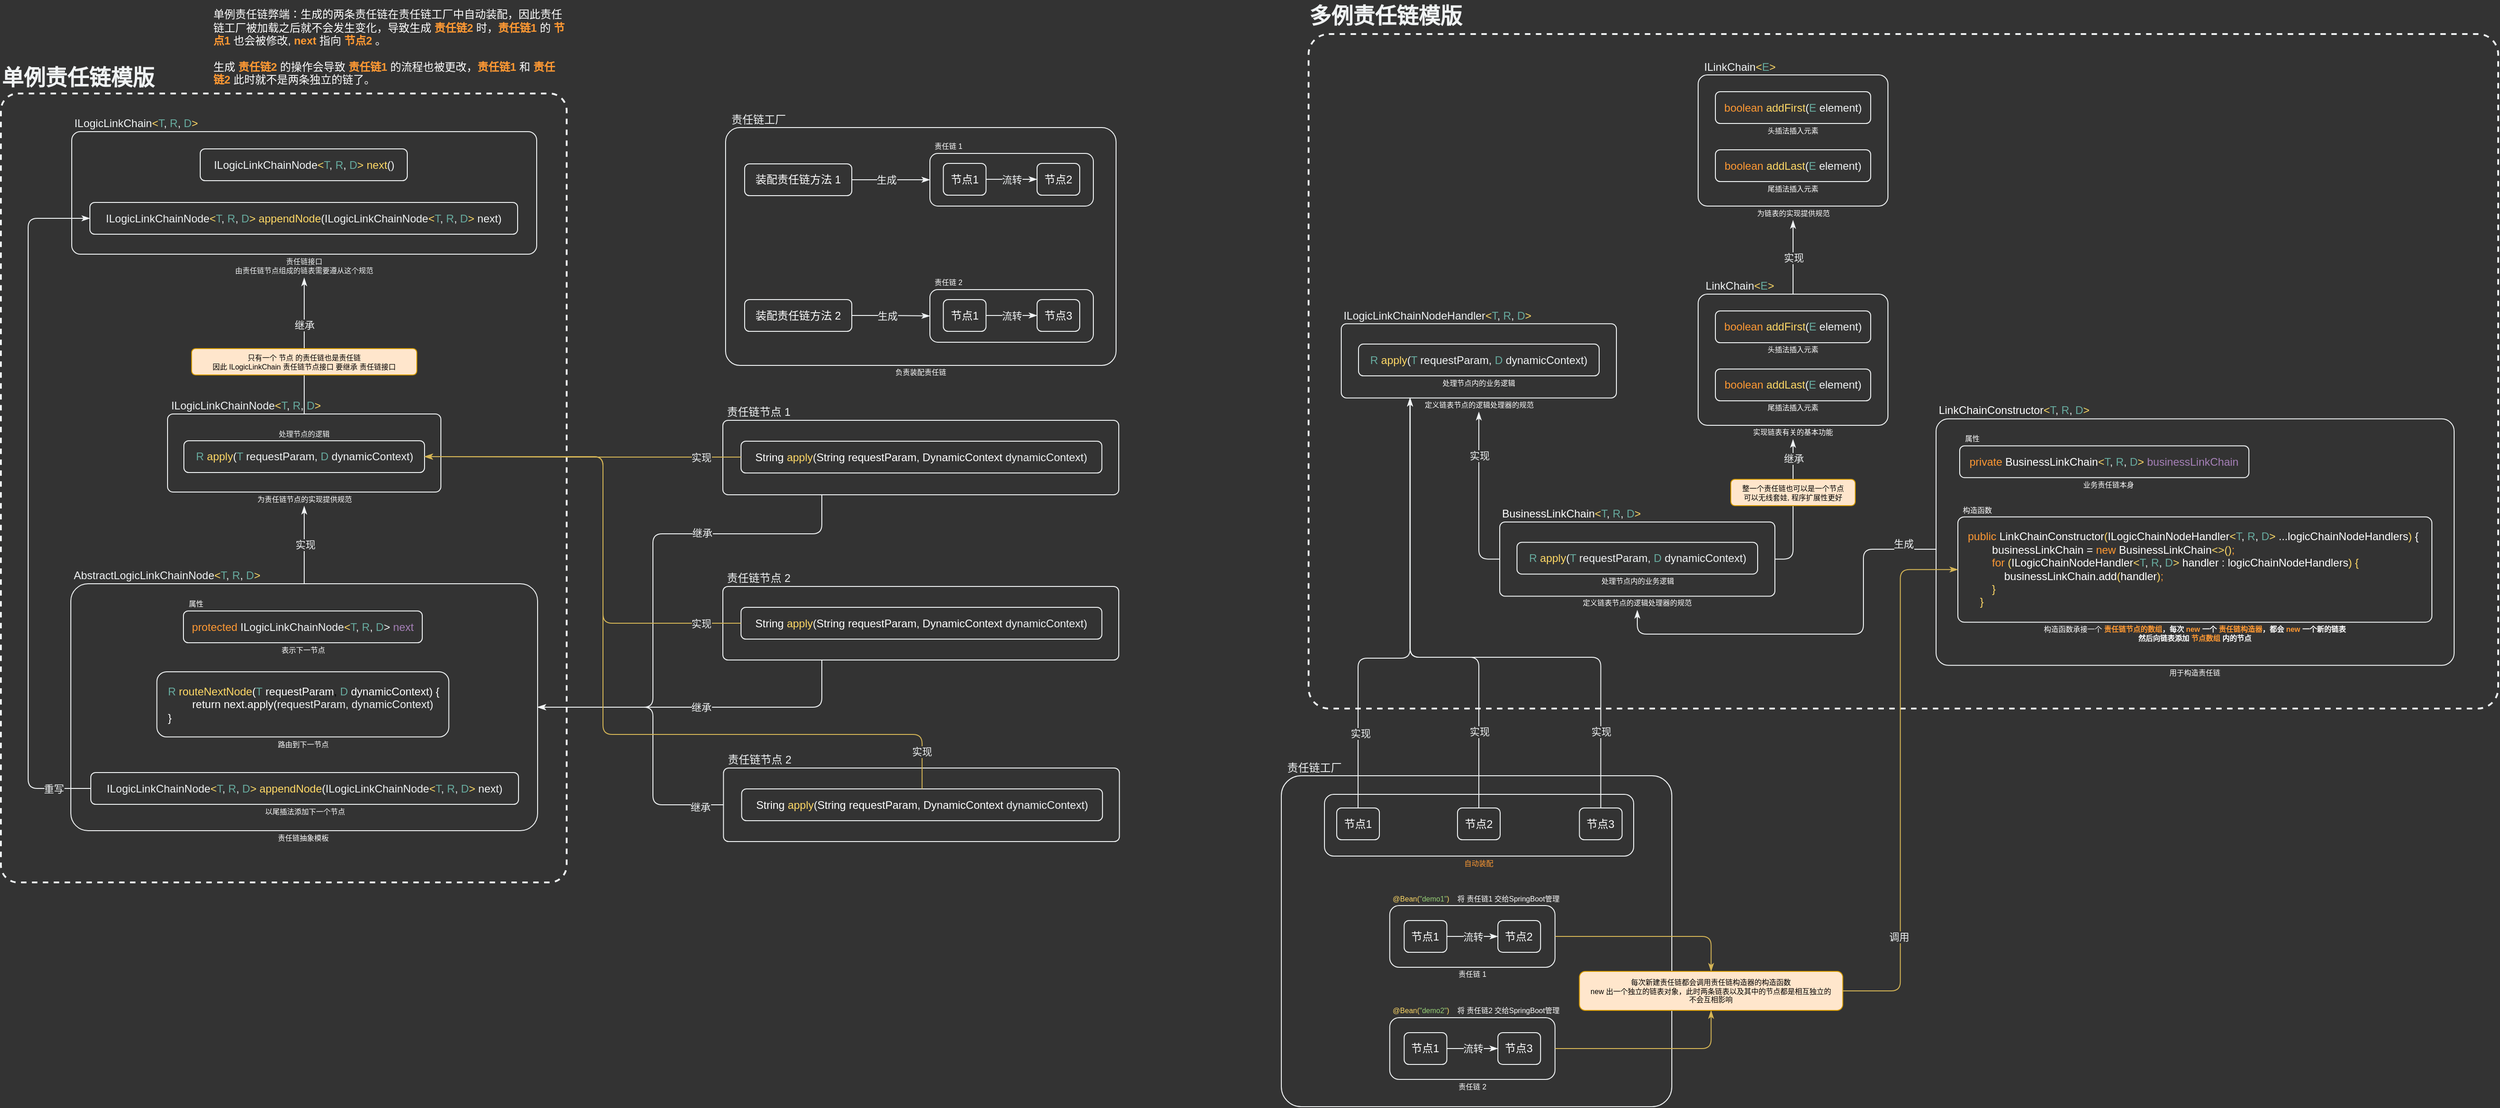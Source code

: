 <mxfile version="26.0.16">
  <diagram name="第 1 页" id="JRYn938LkEZfvZY-TwAn">
    <mxGraphModel dx="5926" dy="3189" grid="0" gridSize="10" guides="1" tooltips="1" connect="1" arrows="1" fold="1" page="1" pageScale="1" pageWidth="4681" pageHeight="3300" background="#333333" math="0" shadow="0">
      <root>
        <mxCell id="0" />
        <mxCell id="1" parent="0" />
        <mxCell id="8u5WXTRrIKJgKtYGI_UQ-169" value="" style="rounded=1;whiteSpace=wrap;html=1;fillStyle=auto;labelBackgroundColor=none;fillColor=light-dark(#333333, #ededed);strokeColor=light-dark(#f0f3f4, #ededed);gradientColor=none;points=[[0,0,0,0,0],[0,0.25,0,0,0],[0,0.5,0,0,0],[0,0.75,0,0,0],[0,1,0,0,0],[0.25,0,0,0,0],[0.25,1,0,0,0],[0.45,0,0,0,0],[0.5,0,0,0,0],[0.5,1,0,0,0],[0.55,0,0,0,0],[0.75,0,0,0,0],[0.75,1,0,0,0],[1,0,0,0,0],[1,0.25,0,0,0],[1,0.5,0,0,0],[1,0.75,0,0,0],[1,1,0,0,0]];arcSize=6;" vertex="1" parent="1">
          <mxGeometry x="1545" y="1001.5" width="430" height="364.5" as="geometry" />
        </mxCell>
        <mxCell id="8u5WXTRrIKJgKtYGI_UQ-203" value="" style="rounded=1;whiteSpace=wrap;html=1;fillStyle=auto;labelBackgroundColor=none;fillColor=light-dark(#333333, #ededed);strokeColor=light-dark(#f0f3f4, #ededed);gradientColor=none;points=[[0,0,0,0,0],[0,0.25,0,0,0],[0,0.5,0,0,0],[0,0.75,0,0,0],[0,1,0,0,0],[0.25,0,0,0,0],[0.25,1,0,0,0],[0.45,0,0,0,0],[0.5,0,0,0,0],[0.5,1,0,0,0],[0.55,0,0,0,0],[0.75,0,0,0,0],[0.75,1,0,0,0],[1,0,0,0,0],[1,0.25,0,0,0],[1,0.5,0,0,0],[1,0.75,0,0,0],[1,1,0,0,0]];arcSize=15;" vertex="1" parent="1">
          <mxGeometry x="1664.37" y="1144.5" width="182" height="68" as="geometry" />
        </mxCell>
        <mxCell id="8u5WXTRrIKJgKtYGI_UQ-201" value="" style="rounded=1;whiteSpace=wrap;html=1;fillStyle=auto;labelBackgroundColor=none;fillColor=light-dark(#333333, #ededed);strokeColor=light-dark(#f0f3f4, #ededed);gradientColor=none;points=[[0,0,0,0,0],[0,0.25,0,0,0],[0,0.5,0,0,0],[0,0.75,0,0,0],[0,1,0,0,0],[0.25,0,0,0,0],[0.25,1,0,0,0],[0.45,0,0,0,0],[0.5,0,0,0,0],[0.5,1,0,0,0],[0.55,0,0,0,0],[0.75,0,0,0,0],[0.75,1,0,0,0],[1,0,0,0,0],[1,0.25,0,0,0],[1,0.5,0,0,0],[1,0.75,0,0,0],[1,1,0,0,0]];arcSize=15;" vertex="1" parent="1">
          <mxGeometry x="1592.51" y="1022" width="340.49" height="68" as="geometry" />
        </mxCell>
        <mxCell id="8u5WXTRrIKJgKtYGI_UQ-166" value="" style="rounded=1;whiteSpace=wrap;html=1;fillStyle=auto;labelBackgroundColor=none;fillColor=light-dark(#333333, #ededed);strokeColor=light-dark(#f0f3f4, #ededed);gradientColor=none;points=[[0,0,0,0,0],[0,0.25,0,0,0],[0,0.5,0,0,0],[0,0.75,0,0,0],[0,1,0,0,0],[0.25,0,0,0,0],[0.25,1,0,0,0],[0.45,0,0,0,0],[0.5,0,0,0,0],[0.5,1,0,0,0],[0.55,0,0,0,0],[0.75,0,0,0,0],[0.75,1,0,0,0],[1,0,0,0,0],[1,0.25,0,0,0],[1,0.5,0,0,0],[1,0.75,0,0,0],[1,1,0,0,0]];arcSize=3;dashed=1;strokeWidth=2;" vertex="1" parent="1">
          <mxGeometry x="1575" y="184.5" width="1310" height="743" as="geometry" />
        </mxCell>
        <mxCell id="8u5WXTRrIKJgKtYGI_UQ-54" value="" style="rounded=1;whiteSpace=wrap;html=1;fillStyle=auto;labelBackgroundColor=none;fillColor=light-dark(#333333, #ededed);strokeColor=light-dark(#f0f3f4, #ededed);gradientColor=none;points=[[0,0,0,0,0],[0,0.25,0,0,0],[0,0.5,0,0,0],[0,0.75,0,0,0],[0,1,0,0,0],[0.25,0,0,0,0],[0.25,1,0,0,0],[0.45,0,0,0,0],[0.5,0,0,0,0],[0.5,1,0,0,0],[0.55,0,0,0,0],[0.75,0,0,0,0],[0.75,1,0,0,0],[1,0,0,0,0],[1,0.25,0,0,0],[1,0.5,0,0,0],[1,0.75,0,0,0],[1,1,0,0,0]];arcSize=6;" vertex="1" parent="1">
          <mxGeometry x="933" y="287.5" width="430" height="262" as="geometry" />
        </mxCell>
        <mxCell id="8u5WXTRrIKJgKtYGI_UQ-71" value="" style="rounded=1;whiteSpace=wrap;html=1;fillStyle=auto;labelBackgroundColor=none;fillColor=light-dark(#333333, #ededed);strokeColor=light-dark(#f0f3f4, #ededed);gradientColor=none;points=[[0,0,0,0,0],[0,0.25,0,0,0],[0,0.5,0,0,0],[0,0.75,0,0,0],[0,1,0,0,0],[0.25,0,0,0,0],[0.25,1,0,0,0],[0.45,0,0,0,0],[0.5,0,0,0,0],[0.5,1,0,0,0],[0.55,0,0,0,0],[0.75,0,0,0,0],[0.75,1,0,0,0],[1,0,0,0,0],[1,0.25,0,0,0],[1,0.5,0,0,0],[1,0.75,0,0,0],[1,1,0,0,0]];arcSize=3;dashed=1;strokeWidth=2;" vertex="1" parent="1">
          <mxGeometry x="135" y="250" width="623" height="869" as="geometry" />
        </mxCell>
        <mxCell id="8u5WXTRrIKJgKtYGI_UQ-31" value="" style="rounded=1;whiteSpace=wrap;html=1;fillStyle=auto;labelBackgroundColor=none;fillColor=light-dark(#333333, #ededed);strokeColor=light-dark(#f0f3f4, #ededed);gradientColor=none;points=[[0,0,0,0,0],[0,0.25,0,0,0],[0,0.5,0,0,0],[0,0.75,0,0,0],[0,1,0,0,0],[0.25,0,0,0,0],[0.25,1,0,0,0],[0.45,0,0,0,0],[0.5,0,0,0,0],[0.5,1,0,0,0],[0.55,0,0,0,0],[0.75,0,0,0,0],[0.75,1,0,0,0],[1,0,0,0,0],[1,0.25,0,0,0],[1,0.5,0,0,0],[1,0.75,0,0,0],[1,1,0,0,0]];arcSize=7;" vertex="1" parent="1">
          <mxGeometry x="212" y="790" width="514" height="272" as="geometry" />
        </mxCell>
        <mxCell id="8u5WXTRrIKJgKtYGI_UQ-6" value="" style="rounded=1;whiteSpace=wrap;html=1;fillStyle=auto;labelBackgroundColor=none;fillColor=light-dark(#333333, #ededed);strokeColor=light-dark(#f0f3f4, #ededed);gradientColor=none;points=[[0,0,0,0,0],[0,0.25,0,0,0],[0,0.5,0,0,0],[0,0.75,0,0,0],[0,1,0,0,0],[0.25,0,0,0,0],[0.25,1,0,0,0],[0.45,0,0,0,0],[0.5,0,0,0,0],[0.5,1,0,0,0],[0.55,0,0,0,0],[0.75,0,0,0,0],[0.75,1,0,0,0],[1,0,0,0,0],[1,0.25,0,0,0],[1,0.5,0,0,0],[1,0.75,0,0,0],[1,1,0,0,0]];arcSize=7;" vertex="1" parent="1">
          <mxGeometry x="318.5" y="603" width="301" height="86" as="geometry" />
        </mxCell>
        <mxCell id="8u5WXTRrIKJgKtYGI_UQ-100" value="" style="rounded=1;whiteSpace=wrap;html=1;fillStyle=auto;labelBackgroundColor=none;fillColor=light-dark(#333333, #ededed);strokeColor=light-dark(#f0f3f4, #ededed);gradientColor=none;points=[[0,0,0,0,0],[0,0.25,0,0,0],[0,0.5,0,0,0],[0,0.75,0,0,0],[0,1,0,0,0],[0.25,0,0,0,0],[0.25,1,0,0,0],[0.45,0,0,0,0],[0.5,0,0,0,0],[0.5,1,0,0,0],[0.55,0,0,0,0],[0.75,0,0,0,0],[0.75,1,0,0,0],[1,0,0,0,0],[1,0.25,0,0,0],[1,0.5,0,0,0],[1,0.75,0,0,0],[1,1,0,0,0]];" vertex="1" parent="1">
          <mxGeometry x="1158" y="316" width="180" height="58" as="geometry" />
        </mxCell>
        <mxCell id="8u5WXTRrIKJgKtYGI_UQ-2" value="&lt;div&gt;&lt;font color=&quot;#f0f3f4&quot;&gt;处理节点的逻辑&lt;/font&gt;&lt;/div&gt;" style="text;html=1;align=center;verticalAlign=middle;whiteSpace=wrap;rounded=0;fontSize=8;points=[[0,0,0,0,0],[0,0.25,0,0,0],[0,0.5,0,0,0],[0,0.75,0,0,0],[0,1,0,0,0],[0.25,0,0,0,0],[0.25,1,0,0,0],[0.5,0,0,0,0],[0.5,1,0,0,0],[0.6,1,0,0,0],[0.75,0,0,0,0],[0.75,1,0,0,0],[1,0,0,0,0],[1,0.25,0,0,0],[1,0.5,0,0,0],[1,0.75,0,0,0],[1,1,0,0,0]];" vertex="1" parent="1">
          <mxGeometry x="438" y="617" width="62" height="15.5" as="geometry" />
        </mxCell>
        <mxCell id="8u5WXTRrIKJgKtYGI_UQ-3" value="&lt;span style=&quot;color: rgb(240, 243, 244);&quot;&gt;ILogicLinkChainNode&lt;/span&gt;&lt;span style=&quot;color: rgb(240, 243, 244);&quot;&gt;&lt;font style=&quot;color: rgb(255, 217, 102);&quot;&gt;&amp;lt;&lt;/font&gt;&lt;/span&gt;&lt;span style=&quot;color: rgb(240, 243, 244);&quot;&gt;&lt;font style=&quot;color: rgb(103, 171, 159);&quot;&gt;T&lt;/font&gt;&lt;/span&gt;&lt;span style=&quot;color: rgb(240, 243, 244);&quot;&gt;, &lt;/span&gt;&lt;span style=&quot;color: rgb(240, 243, 244);&quot;&gt;&lt;font style=&quot;color: rgb(103, 171, 159);&quot;&gt;R&lt;/font&gt;&lt;/span&gt;&lt;span style=&quot;color: rgb(240, 243, 244);&quot;&gt;, &lt;/span&gt;&lt;span style=&quot;color: rgb(240, 243, 244);&quot;&gt;&lt;font style=&quot;color: rgb(103, 171, 159);&quot;&gt;D&lt;/font&gt;&lt;/span&gt;&lt;span style=&quot;color: rgb(240, 243, 244);&quot;&gt;&lt;font style=&quot;color: rgb(255, 217, 102);&quot;&gt;&amp;gt;&lt;/font&gt;&lt;/span&gt;" style="text;html=1;align=center;verticalAlign=middle;whiteSpace=wrap;rounded=0;" vertex="1" parent="1">
          <mxGeometry x="318.5" y="585" width="172.26" height="18" as="geometry" />
        </mxCell>
        <mxCell id="8u5WXTRrIKJgKtYGI_UQ-8" value="&lt;font style=&quot;color: rgb(103, 171, 159);&quot;&gt;R&lt;/font&gt;&lt;font color=&quot;#f0f3f4&quot;&gt; &lt;/font&gt;&lt;font style=&quot;color: rgb(255, 217, 102);&quot;&gt;apply&lt;/font&gt;&lt;font color=&quot;#f0f3f4&quot;&gt;(&lt;/font&gt;&lt;font style=&quot;color: rgb(103, 171, 159);&quot;&gt;T&lt;/font&gt;&lt;font color=&quot;#f0f3f4&quot;&gt; requestParam, &lt;/font&gt;&lt;font style=&quot;color: rgb(103, 171, 159);&quot;&gt;D&lt;/font&gt;&lt;font color=&quot;#f0f3f4&quot;&gt; dynamicContext)&lt;/font&gt;" style="rounded=1;whiteSpace=wrap;html=1;fillStyle=auto;labelBackgroundColor=none;fillColor=light-dark(#333333, #ededed);strokeColor=light-dark(#f0f3f4, #ededed);gradientColor=none;points=[[0,0,0,0,0],[0,0.25,0,0,0],[0,0.5,0,0,0],[0,0.75,0,0,0],[0,1,0,0,0],[0.25,0,0,0,0],[0.25,1,0,0,0],[0.45,0,0,0,0],[0.5,0,0,0,0],[0.5,1,0,0,0],[0.55,0,0,0,0],[0.75,0,0,0,0],[0.75,1,0,0,0],[1,0,0,0,0],[1,0.25,0,0,0],[1,0.5,0,0,0],[1,0.75,0,0,0],[1,1,0,0,0]];" vertex="1" parent="1">
          <mxGeometry x="336.5" y="632.5" width="265" height="35" as="geometry" />
        </mxCell>
        <mxCell id="8u5WXTRrIKJgKtYGI_UQ-14" value="" style="rounded=1;whiteSpace=wrap;html=1;fillStyle=auto;labelBackgroundColor=none;fillColor=light-dark(#333333, #ededed);strokeColor=light-dark(#f0f3f4, #ededed);gradientColor=none;points=[[0,0,0,0,0],[0,0.25,0,0,0],[0,0.5,0,0,0],[0,0.75,0,0,0],[0,1,0,0,0],[0.25,0,0,0,0],[0.25,1,0,0,0],[0.45,0,0,0,0],[0.5,0,0,0,0],[0.5,1,0,0,0],[0.55,0,0,0,0],[0.75,0,0,0,0],[0.75,1,0,0,0],[1,0,0,0,0],[1,0.25,0,0,0],[1,0.5,0,0,0],[1,0.75,0,0,0],[1,1,0,0,0]];arcSize=7;" vertex="1" parent="1">
          <mxGeometry x="213" y="292" width="512" height="135" as="geometry" />
        </mxCell>
        <mxCell id="8u5WXTRrIKJgKtYGI_UQ-15" value="&lt;span style=&quot;color: rgb(240, 243, 244);&quot;&gt;ILogicLinkChain&lt;/span&gt;&lt;span style=&quot;color: rgb(240, 243, 244);&quot;&gt;&lt;font style=&quot;color: rgb(255, 217, 102);&quot;&gt;&amp;lt;&lt;/font&gt;&lt;/span&gt;&lt;span style=&quot;color: rgb(240, 243, 244);&quot;&gt;&lt;font style=&quot;color: rgb(103, 171, 159);&quot;&gt;T&lt;/font&gt;&lt;/span&gt;&lt;span style=&quot;color: rgb(240, 243, 244);&quot;&gt;, &lt;/span&gt;&lt;span style=&quot;color: rgb(240, 243, 244);&quot;&gt;&lt;font style=&quot;color: rgb(103, 171, 159);&quot;&gt;R&lt;/font&gt;&lt;/span&gt;&lt;span style=&quot;color: rgb(240, 243, 244);&quot;&gt;, &lt;/span&gt;&lt;span style=&quot;color: rgb(240, 243, 244);&quot;&gt;&lt;font style=&quot;color: rgb(103, 171, 159);&quot;&gt;D&lt;/font&gt;&lt;/span&gt;&lt;span style=&quot;color: rgb(240, 243, 244);&quot;&gt;&lt;font style=&quot;color: rgb(255, 217, 102);&quot;&gt;&amp;gt;&lt;/font&gt;&lt;/span&gt;" style="text;html=1;align=center;verticalAlign=middle;whiteSpace=wrap;rounded=0;" vertex="1" parent="1">
          <mxGeometry x="213" y="274" width="142" height="18" as="geometry" />
        </mxCell>
        <mxCell id="8u5WXTRrIKJgKtYGI_UQ-16" value="&lt;div&gt;&lt;font&gt;为责任链节点的实现提供规范&lt;/font&gt;&lt;/div&gt;" style="text;html=1;align=center;verticalAlign=middle;whiteSpace=wrap;rounded=0;fontSize=8;points=[[0,0,0,0,0],[0,0.25,0,0,0],[0,0.5,0,0,0],[0,0.75,0,0,0],[0,1,0,0,0],[0.25,0,0,0,0],[0.25,1,0,0,0],[0.5,0,0,0,0],[0.5,1,0,0,0],[0.6,1,0,0,0],[0.75,0,0,0,0],[0.75,1,0,0,0],[1,0,0,0,0],[1,0.25,0,0,0],[1,0.5,0,0,0],[1,0.75,0,0,0],[1,1,0,0,0]];fontColor=#FFFFFF;" vertex="1" parent="1">
          <mxGeometry x="412.75" y="689" width="112.5" height="15.5" as="geometry" />
        </mxCell>
        <mxCell id="8u5WXTRrIKJgKtYGI_UQ-17" value="&lt;font color=&quot;#f0f3f4&quot;&gt;责任链接口&lt;/font&gt;&lt;div&gt;&lt;font color=&quot;#f0f3f4&quot;&gt;由责任链节点组成的链表需要遵从这个规范&lt;/font&gt;&lt;/div&gt;" style="text;html=1;align=center;verticalAlign=middle;whiteSpace=wrap;rounded=0;fontSize=8;points=[[0,0,0,0,0],[0,0.25,0,0,0],[0,0.5,0,0,0],[0,0.75,0,0,0],[0,1,0,0,0],[0.25,0,0,0,0],[0.25,1,0,0,0],[0.5,0,0,0,0],[0.5,1,0,0,0],[0.6,1,0,0,0],[0.75,0,0,0,0],[0.75,1,0,0,0],[1,0,0,0,0],[1,0.25,0,0,0],[1,0.5,0,0,0],[1,0.75,0,0,0],[1,1,0,0,0]];" vertex="1" parent="1">
          <mxGeometry x="383.13" y="427" width="171.75" height="26" as="geometry" />
        </mxCell>
        <mxCell id="8u5WXTRrIKJgKtYGI_UQ-23" value="&lt;font color=&quot;#f0f3f4&quot;&gt;&lt;font&gt;&lt;span style=&quot;color: rgb(240, 243, 244);&quot;&gt;ILogicLinkChainNode&lt;/span&gt;&lt;span style=&quot;color: rgb(240, 243, 244);&quot;&gt;&lt;font style=&quot;color: rgb(255, 217, 102);&quot;&gt;&amp;lt;&lt;/font&gt;&lt;/span&gt;&lt;span style=&quot;color: rgb(240, 243, 244);&quot;&gt;&lt;font style=&quot;color: rgb(103, 171, 159);&quot;&gt;T&lt;/font&gt;&lt;/span&gt;&lt;span style=&quot;color: rgb(240, 243, 244);&quot;&gt;,&amp;nbsp;&lt;/span&gt;&lt;span style=&quot;color: rgb(240, 243, 244);&quot;&gt;&lt;font style=&quot;color: rgb(103, 171, 159);&quot;&gt;R&lt;/font&gt;&lt;/span&gt;&lt;span style=&quot;color: rgb(240, 243, 244);&quot;&gt;,&amp;nbsp;&lt;/span&gt;&lt;span style=&quot;color: rgb(240, 243, 244);&quot;&gt;&lt;font style=&quot;color: rgb(103, 171, 159);&quot;&gt;D&lt;/font&gt;&lt;/span&gt;&lt;span style=&quot;color: rgb(240, 243, 244);&quot;&gt;&lt;font style=&quot;color: rgb(255, 217, 102);&quot;&gt;&amp;gt;&lt;/font&gt;&lt;/span&gt;&amp;nbsp;&lt;/font&gt;&lt;font style=&quot;color: rgb(255, 217, 102);&quot;&gt;appendNode&lt;/font&gt;&lt;font&gt;(&lt;/font&gt;&lt;font&gt;&lt;span style=&quot;color: rgb(240, 243, 244);&quot;&gt;ILogicLinkChainNode&lt;/span&gt;&lt;span style=&quot;color: rgb(240, 243, 244);&quot;&gt;&lt;font style=&quot;color: rgb(255, 217, 102);&quot;&gt;&amp;lt;&lt;/font&gt;&lt;/span&gt;&lt;span style=&quot;color: rgb(240, 243, 244);&quot;&gt;&lt;font style=&quot;color: rgb(103, 171, 159);&quot;&gt;T&lt;/font&gt;&lt;/span&gt;&lt;span style=&quot;color: rgb(240, 243, 244);&quot;&gt;,&amp;nbsp;&lt;/span&gt;&lt;span style=&quot;color: rgb(240, 243, 244);&quot;&gt;&lt;font style=&quot;color: rgb(103, 171, 159);&quot;&gt;R&lt;/font&gt;&lt;/span&gt;&lt;span style=&quot;color: rgb(240, 243, 244);&quot;&gt;,&amp;nbsp;&lt;/span&gt;&lt;span style=&quot;color: rgb(240, 243, 244);&quot;&gt;&lt;font style=&quot;color: rgb(103, 171, 159);&quot;&gt;D&lt;/font&gt;&lt;/span&gt;&lt;span style=&quot;color: rgb(240, 243, 244);&quot;&gt;&lt;font style=&quot;color: rgb(255, 217, 102);&quot;&gt;&amp;gt;&lt;/font&gt;&lt;/span&gt;&amp;nbsp;next)&lt;/font&gt;&lt;/font&gt;" style="rounded=1;whiteSpace=wrap;html=1;fillStyle=auto;labelBackgroundColor=none;fillColor=light-dark(#333333, #ededed);strokeColor=light-dark(#f0f3f4, #ededed);gradientColor=none;points=[[0,0,0,0,0],[0,0.25,0,0,0],[0,0.5,0,0,0],[0,0.75,0,0,0],[0,1,0,0,0],[0.25,0,0,0,0],[0.25,1,0,0,0],[0.45,0,0,0,0],[0.5,0,0,0,0],[0.5,1,0,0,0],[0.55,0,0,0,0],[0.75,0,0,0,0],[0.75,1,0,0,0],[1,0,0,0,0],[1,0.25,0,0,0],[1,0.5,0,0,0],[1,0.75,0,0,0],[1,1,0,0,0]];" vertex="1" parent="1">
          <mxGeometry x="233" y="370" width="471" height="35" as="geometry" />
        </mxCell>
        <mxCell id="8u5WXTRrIKJgKtYGI_UQ-24" value="&lt;font color=&quot;#f0f3f4&quot;&gt;&lt;font&gt;&lt;span style=&quot;color: rgb(240, 243, 244);&quot;&gt;ILogicLinkChainNode&lt;/span&gt;&lt;span style=&quot;color: rgb(240, 243, 244);&quot;&gt;&lt;font style=&quot;color: rgb(255, 217, 102);&quot;&gt;&amp;lt;&lt;/font&gt;&lt;/span&gt;&lt;span style=&quot;color: rgb(240, 243, 244);&quot;&gt;&lt;font style=&quot;color: rgb(103, 171, 159);&quot;&gt;T&lt;/font&gt;&lt;/span&gt;&lt;span style=&quot;color: rgb(240, 243, 244);&quot;&gt;,&amp;nbsp;&lt;/span&gt;&lt;span style=&quot;color: rgb(240, 243, 244);&quot;&gt;&lt;font style=&quot;color: rgb(103, 171, 159);&quot;&gt;R&lt;/font&gt;&lt;/span&gt;&lt;span style=&quot;color: rgb(240, 243, 244);&quot;&gt;,&amp;nbsp;&lt;/span&gt;&lt;span style=&quot;color: rgb(240, 243, 244);&quot;&gt;&lt;font style=&quot;color: rgb(103, 171, 159);&quot;&gt;D&lt;/font&gt;&lt;/span&gt;&lt;span style=&quot;color: rgb(240, 243, 244);&quot;&gt;&lt;font style=&quot;color: rgb(255, 217, 102);&quot;&gt;&amp;gt;&lt;/font&gt;&lt;/span&gt;&amp;nbsp;&lt;/font&gt;&lt;font style=&quot;color: rgb(255, 217, 102);&quot;&gt;next&lt;/font&gt;&lt;font&gt;(&lt;/font&gt;&lt;font&gt;)&lt;/font&gt;&lt;/font&gt;" style="rounded=1;whiteSpace=wrap;html=1;fillStyle=auto;labelBackgroundColor=none;fillColor=light-dark(#333333, #ededed);strokeColor=light-dark(#f0f3f4, #ededed);gradientColor=none;points=[[0,0,0,0,0],[0,0.25,0,0,0],[0,0.5,0,0,0],[0,0.75,0,0,0],[0,1,0,0,0],[0.25,0,0,0,0],[0.25,1,0,0,0],[0.45,0,0,0,0],[0.5,0,0,0,0],[0.5,1,0,0,0],[0.55,0,0,0,0],[0.75,0,0,0,0],[0.75,1,0,0,0],[1,0,0,0,0],[1,0.25,0,0,0],[1,0.5,0,0,0],[1,0.75,0,0,0],[1,1,0,0,0]];" vertex="1" parent="1">
          <mxGeometry x="354.5" y="311" width="228" height="35" as="geometry" />
        </mxCell>
        <mxCell id="8u5WXTRrIKJgKtYGI_UQ-25" style="edgeStyle=orthogonalEdgeStyle;rounded=1;orthogonalLoop=1;jettySize=auto;html=1;strokeColor=#F0F3F4;curved=0;endArrow=classicThin;endFill=1;exitX=0.5;exitY=0;exitDx=0;exitDy=0;exitPerimeter=0;entryX=0.5;entryY=1;entryDx=0;entryDy=0;entryPerimeter=0;" edge="1" parent="1" source="8u5WXTRrIKJgKtYGI_UQ-6" target="8u5WXTRrIKJgKtYGI_UQ-17">
          <mxGeometry relative="1" as="geometry">
            <mxPoint x="390.5" y="526" as="sourcePoint" />
            <mxPoint x="825.5" y="674" as="targetPoint" />
          </mxGeometry>
        </mxCell>
        <mxCell id="8u5WXTRrIKJgKtYGI_UQ-26" value="继承" style="edgeLabel;html=1;align=center;verticalAlign=middle;resizable=0;points=[];labelBackgroundColor=light-dark(#333333, #ededed);fontColor=#F0F3F4;" vertex="1" connectable="0" parent="8u5WXTRrIKJgKtYGI_UQ-25">
          <mxGeometry x="-0.297" relative="1" as="geometry">
            <mxPoint y="-46" as="offset" />
          </mxGeometry>
        </mxCell>
        <mxCell id="8u5WXTRrIKJgKtYGI_UQ-27" value="&lt;div&gt;&lt;font style=&quot;color: rgb(0, 0, 0);&quot;&gt;只有一个 节点 的责任链也是责任链&lt;/font&gt;&lt;/div&gt;&lt;div&gt;&lt;font style=&quot;color: rgb(0, 0, 0);&quot;&gt;因此 ILogicLinkChain 责任链节点接口 要继承 责任链接口&lt;/font&gt;&lt;/div&gt;" style="text;html=1;align=center;verticalAlign=middle;whiteSpace=wrap;rounded=1;fontSize=8;points=[[0,0,0,0,0],[0,0.25,0,0,0],[0,0.5,0,0,0],[0,0.75,0,0,0],[0,1,0,0,0],[0.25,0,0,0,0],[0.25,1,0,0,0],[0.5,0,0,0,0],[0.5,1,0,0,0],[0.6,1,0,0,0],[0.75,0,0,0,0],[0.75,1,0,0,0],[1,0,0,0,0],[1,0.25,0,0,0],[1,0.5,0,0,0],[1,0.75,0,0,0],[1,1,0,0,0]];strokeColor=#d79b00;fillColor=#ffe6cc;" vertex="1" parent="1">
          <mxGeometry x="345.01" y="531" width="248" height="29" as="geometry" />
        </mxCell>
        <mxCell id="8u5WXTRrIKJgKtYGI_UQ-28" value="&lt;font style=&quot;color: rgb(255, 153, 51);&quot;&gt;protected&lt;/font&gt;&lt;font color=&quot;#f0f3f4&quot;&gt; ILogicLinkChainNode&lt;/font&gt;&lt;font style=&quot;color: rgb(255, 217, 102);&quot;&gt;&amp;lt;&lt;/font&gt;&lt;font style=&quot;color: rgb(103, 171, 159);&quot;&gt;T&lt;/font&gt;&lt;font color=&quot;#f0f3f4&quot;&gt;, &lt;/font&gt;&lt;font style=&quot;color: rgb(103, 171, 159);&quot;&gt;R&lt;/font&gt;&lt;font color=&quot;#f0f3f4&quot;&gt;, &lt;/font&gt;&lt;font style=&quot;color: rgb(103, 171, 159);&quot;&gt;D&lt;/font&gt;&lt;font color=&quot;#f0f3f4&quot;&gt;&amp;gt; &lt;/font&gt;&lt;font style=&quot;color: rgb(166, 128, 184);&quot;&gt;next&lt;/font&gt;" style="rounded=1;whiteSpace=wrap;html=1;fillStyle=auto;labelBackgroundColor=none;fillColor=light-dark(#333333, #ededed);strokeColor=light-dark(#f0f3f4, #ededed);gradientColor=none;points=[[0,0,0,0,0],[0,0.25,0,0,0],[0,0.5,0,0,0],[0,0.75,0,0,0],[0,1,0,0,0],[0.25,0,0,0,0],[0.25,1,0,0,0],[0.45,0,0,0,0],[0.5,0,0,0,0],[0.5,1,0,0,0],[0.55,0,0,0,0],[0.75,0,0,0,0],[0.75,1,0,0,0],[1,0,0,0,0],[1,0.25,0,0,0],[1,0.5,0,0,0],[1,0.75,0,0,0],[1,1,0,0,0]];" vertex="1" parent="1">
          <mxGeometry x="336" y="820" width="263" height="35" as="geometry" />
        </mxCell>
        <mxCell id="8u5WXTRrIKJgKtYGI_UQ-29" value="&lt;span style=&quot;color: rgb(240, 243, 244);&quot;&gt;AbstractLogicLinkChainNode&lt;/span&gt;&lt;span style=&quot;color: rgb(240, 243, 244);&quot;&gt;&lt;font style=&quot;color: rgb(255, 217, 102);&quot;&gt;&amp;lt;&lt;/font&gt;&lt;/span&gt;&lt;span style=&quot;color: rgb(240, 243, 244);&quot;&gt;&lt;font style=&quot;color: rgb(103, 171, 159);&quot;&gt;T&lt;/font&gt;&lt;/span&gt;&lt;span style=&quot;color: rgb(240, 243, 244);&quot;&gt;, &lt;/span&gt;&lt;span style=&quot;color: rgb(240, 243, 244);&quot;&gt;&lt;font style=&quot;color: rgb(103, 171, 159);&quot;&gt;R&lt;/font&gt;&lt;/span&gt;&lt;span style=&quot;color: rgb(240, 243, 244);&quot;&gt;, &lt;/span&gt;&lt;span style=&quot;color: rgb(240, 243, 244);&quot;&gt;&lt;font style=&quot;color: rgb(103, 171, 159);&quot;&gt;D&lt;/font&gt;&lt;/span&gt;&lt;span style=&quot;color: rgb(240, 243, 244);&quot;&gt;&lt;font style=&quot;color: rgb(255, 217, 102);&quot;&gt;&amp;gt;&lt;/font&gt;&lt;/span&gt;" style="text;html=1;align=center;verticalAlign=middle;whiteSpace=wrap;rounded=0;" vertex="1" parent="1">
          <mxGeometry x="212" y="772" width="212" height="18" as="geometry" />
        </mxCell>
        <mxCell id="8u5WXTRrIKJgKtYGI_UQ-37" value="&lt;font color=&quot;#f0f3f4&quot;&gt;&lt;font&gt;&lt;span style=&quot;color: rgb(240, 243, 244);&quot;&gt;ILogicLinkChainNode&lt;/span&gt;&lt;span style=&quot;color: rgb(240, 243, 244);&quot;&gt;&lt;font style=&quot;color: rgb(255, 217, 102);&quot;&gt;&amp;lt;&lt;/font&gt;&lt;/span&gt;&lt;span style=&quot;color: rgb(240, 243, 244);&quot;&gt;&lt;font style=&quot;color: rgb(103, 171, 159);&quot;&gt;T&lt;/font&gt;&lt;/span&gt;&lt;span style=&quot;color: rgb(240, 243, 244);&quot;&gt;,&amp;nbsp;&lt;/span&gt;&lt;span style=&quot;color: rgb(240, 243, 244);&quot;&gt;&lt;font style=&quot;color: rgb(103, 171, 159);&quot;&gt;R&lt;/font&gt;&lt;/span&gt;&lt;span style=&quot;color: rgb(240, 243, 244);&quot;&gt;,&amp;nbsp;&lt;/span&gt;&lt;span style=&quot;color: rgb(240, 243, 244);&quot;&gt;&lt;font style=&quot;color: rgb(103, 171, 159);&quot;&gt;D&lt;/font&gt;&lt;/span&gt;&lt;span style=&quot;color: rgb(240, 243, 244);&quot;&gt;&lt;font style=&quot;color: rgb(255, 217, 102);&quot;&gt;&amp;gt;&lt;/font&gt;&lt;/span&gt;&amp;nbsp;&lt;/font&gt;&lt;font style=&quot;color: rgb(255, 217, 102);&quot;&gt;appendNode&lt;/font&gt;&lt;font&gt;(&lt;/font&gt;&lt;font&gt;&lt;span style=&quot;color: rgb(240, 243, 244);&quot;&gt;ILogicLinkChainNode&lt;/span&gt;&lt;span style=&quot;color: rgb(240, 243, 244);&quot;&gt;&lt;font style=&quot;color: rgb(255, 217, 102);&quot;&gt;&amp;lt;&lt;/font&gt;&lt;/span&gt;&lt;span style=&quot;color: rgb(240, 243, 244);&quot;&gt;&lt;font style=&quot;color: rgb(103, 171, 159);&quot;&gt;T&lt;/font&gt;&lt;/span&gt;&lt;span style=&quot;color: rgb(240, 243, 244);&quot;&gt;,&amp;nbsp;&lt;/span&gt;&lt;span style=&quot;color: rgb(240, 243, 244);&quot;&gt;&lt;font style=&quot;color: rgb(103, 171, 159);&quot;&gt;R&lt;/font&gt;&lt;/span&gt;&lt;span style=&quot;color: rgb(240, 243, 244);&quot;&gt;,&amp;nbsp;&lt;/span&gt;&lt;span style=&quot;color: rgb(240, 243, 244);&quot;&gt;&lt;font style=&quot;color: rgb(103, 171, 159);&quot;&gt;D&lt;/font&gt;&lt;/span&gt;&lt;span style=&quot;color: rgb(240, 243, 244);&quot;&gt;&lt;font style=&quot;color: rgb(255, 217, 102);&quot;&gt;&amp;gt;&lt;/font&gt;&lt;/span&gt;&amp;nbsp;next)&lt;/font&gt;&lt;/font&gt;" style="rounded=1;whiteSpace=wrap;html=1;fillStyle=auto;labelBackgroundColor=none;fillColor=light-dark(#333333, #ededed);strokeColor=light-dark(#f0f3f4, #ededed);gradientColor=none;points=[[0,0,0,0,0],[0,0.25,0,0,0],[0,0.5,0,0,0],[0,0.75,0,0,0],[0,1,0,0,0],[0.25,0,0,0,0],[0.25,1,0,0,0],[0.45,0,0,0,0],[0.5,0,0,0,0],[0.5,1,0,0,0],[0.55,0,0,0,0],[0.75,0,0,0,0],[0.75,1,0,0,0],[1,0,0,0,0],[1,0.25,0,0,0],[1,0.5,0,0,0],[1,0.75,0,0,0],[1,1,0,0,0]];" vertex="1" parent="1">
          <mxGeometry x="234" y="998" width="471" height="35" as="geometry" />
        </mxCell>
        <mxCell id="8u5WXTRrIKJgKtYGI_UQ-39" value="" style="rounded=1;whiteSpace=wrap;html=1;fillStyle=auto;labelBackgroundColor=none;fillColor=light-dark(#333333, #ededed);strokeColor=light-dark(#f0f3f4, #ededed);gradientColor=none;points=[[0,0,0,0,0],[0,0.25,0,0,0],[0,0.5,0,0,0],[0,0.75,0,0,0],[0,1,0,0,0],[0.25,0,0,0,0],[0.25,1,0,0,0],[0.45,0,0,0,0],[0.5,0,0,0,0],[0.5,1,0,0,0],[0.55,0,0,0,0],[0.75,0,0,0,0],[0.75,1,0,0,0],[1,0,0,0,0],[1,0.25,0,0,0],[1,0.5,0,0,0],[1,0.75,0,0,0],[1,1,0,0,0]];" vertex="1" parent="1">
          <mxGeometry x="306.75" y="887" width="321.5" height="71.75" as="geometry" />
        </mxCell>
        <mxCell id="8u5WXTRrIKJgKtYGI_UQ-42" value="&lt;font style=&quot;color: rgb(103, 171, 159);&quot;&gt;R&lt;/font&gt;&lt;font&gt;&amp;nbsp;&lt;/font&gt;&lt;font style=&quot;color: rgb(255, 217, 102);&quot;&gt;routeNextNode&lt;/font&gt;&lt;font style=&quot;color: rgb(255, 255, 255);&quot;&gt;(&lt;/font&gt;&lt;font style=&quot;color: rgb(103, 171, 159);&quot;&gt;T&lt;/font&gt;&lt;font&gt;&lt;font style=&quot;color: rgb(255, 255, 255);&quot;&gt;&amp;nbsp;requestParam&lt;/font&gt;,&amp;nbsp;&lt;/font&gt;&lt;font style=&quot;color: rgb(103, 171, 159);&quot;&gt;D&lt;/font&gt;&lt;font&gt;&amp;nbsp;&lt;font style=&quot;color: rgb(255, 255, 255);&quot;&gt;dynamicContext)&lt;/font&gt; &lt;font style=&quot;color: rgb(255, 255, 255);&quot;&gt;{&lt;/font&gt;&lt;/font&gt;&lt;div&gt;&lt;font&gt;&lt;font style=&quot;color: rgb(255, 255, 255);&quot;&gt;&lt;span style=&quot;white-space: pre;&quot;&gt;&#x9;&lt;/span&gt;return&lt;/font&gt; &lt;font style=&quot;color: rgb(255, 255, 255);&quot;&gt;next.apply(&lt;/font&gt;&lt;/font&gt;&lt;span style=&quot;color: rgb(240, 243, 244); background-color: transparent;&quot;&gt;requestParam,&amp;nbsp;&lt;/span&gt;&lt;span style=&quot;color: rgb(240, 243, 244); background-color: transparent;&quot;&gt;dynamicContext&lt;/span&gt;&lt;span style=&quot;background-color: transparent; color: light-dark(rgb(240, 243, 244), rgb(26, 29, 30));&quot;&gt;)&lt;/span&gt;&lt;/div&gt;&lt;div&gt;&lt;font style=&quot;color: rgb(255, 255, 255);&quot;&gt;}&lt;/font&gt;&lt;br&gt;&lt;/div&gt;" style="text;html=1;align=left;verticalAlign=middle;whiteSpace=wrap;rounded=0;" vertex="1" parent="1">
          <mxGeometry x="317" y="896.87" width="301" height="52" as="geometry" />
        </mxCell>
        <mxCell id="8u5WXTRrIKJgKtYGI_UQ-43" value="表示下一节点" style="text;html=1;align=center;verticalAlign=middle;whiteSpace=wrap;rounded=0;fontSize=8;points=[[0,0,0,0,0],[0,0.25,0,0,0],[0,0.5,0,0,0],[0,0.75,0,0,0],[0,1,0,0,0],[0.25,0,0,0,0],[0.25,1,0,0,0],[0.5,0,0,0,0],[0.5,1,0,0,0],[0.6,1,0,0,0],[0.75,0,0,0,0],[0.75,1,0,0,0],[1,0,0,0,0],[1,0.25,0,0,0],[1,0.5,0,0,0],[1,0.75,0,0,0],[1,1,0,0,0]];fontColor=#FFFFFF;" vertex="1" parent="1">
          <mxGeometry x="439.62" y="855" width="55.75" height="15.5" as="geometry" />
        </mxCell>
        <mxCell id="8u5WXTRrIKJgKtYGI_UQ-44" value="路由到下一节点" style="text;html=1;align=center;verticalAlign=middle;whiteSpace=wrap;rounded=0;fontSize=8;points=[[0,0,0,0,0],[0,0.25,0,0,0],[0,0.5,0,0,0],[0,0.75,0,0,0],[0,1,0,0,0],[0.25,0,0,0,0],[0.25,1,0,0,0],[0.5,0,0,0,0],[0.5,1,0,0,0],[0.6,1,0,0,0],[0.75,0,0,0,0],[0.75,1,0,0,0],[1,0,0,0,0],[1,0.25,0,0,0],[1,0.5,0,0,0],[1,0.75,0,0,0],[1,1,0,0,0]];fontColor=#FFFFFF;" vertex="1" parent="1">
          <mxGeometry x="437.56" y="958.75" width="60.38" height="15.5" as="geometry" />
        </mxCell>
        <mxCell id="8u5WXTRrIKJgKtYGI_UQ-45" value="以尾插法添加下一个节点" style="text;html=1;align=center;verticalAlign=middle;whiteSpace=wrap;rounded=0;fontSize=8;points=[[0,0,0,0,0],[0,0.25,0,0,0],[0,0.5,0,0,0],[0,0.75,0,0,0],[0,1,0,0,0],[0.25,0,0,0,0],[0.25,1,0,0,0],[0.5,0,0,0,0],[0.5,1,0,0,0],[0.6,1,0,0,0],[0.75,0,0,0,0],[0.75,1,0,0,0],[1,0,0,0,0],[1,0.25,0,0,0],[1,0.5,0,0,0],[1,0.75,0,0,0],[1,1,0,0,0]];fontColor=#FFFFFF;" vertex="1" parent="1">
          <mxGeometry x="422.65" y="1033" width="93.69" height="15.5" as="geometry" />
        </mxCell>
        <mxCell id="8u5WXTRrIKJgKtYGI_UQ-46" style="edgeStyle=orthogonalEdgeStyle;rounded=1;orthogonalLoop=1;jettySize=auto;html=1;strokeColor=#F0F3F4;curved=0;endArrow=classicThin;endFill=1;exitX=0.5;exitY=0;exitDx=0;exitDy=0;exitPerimeter=0;entryX=0.5;entryY=1;entryDx=0;entryDy=0;entryPerimeter=0;" edge="1" parent="1" source="8u5WXTRrIKJgKtYGI_UQ-31" target="8u5WXTRrIKJgKtYGI_UQ-16">
          <mxGeometry relative="1" as="geometry">
            <mxPoint x="490.76" y="878" as="sourcePoint" />
            <mxPoint x="490.76" y="728" as="targetPoint" />
          </mxGeometry>
        </mxCell>
        <mxCell id="8u5WXTRrIKJgKtYGI_UQ-47" value="实现" style="edgeLabel;html=1;align=center;verticalAlign=middle;resizable=0;points=[];labelBackgroundColor=light-dark(#333333, #ededed);fontColor=#F0F3F4;" vertex="1" connectable="0" parent="8u5WXTRrIKJgKtYGI_UQ-46">
          <mxGeometry x="-0.297" relative="1" as="geometry">
            <mxPoint x="1" y="-13" as="offset" />
          </mxGeometry>
        </mxCell>
        <mxCell id="8u5WXTRrIKJgKtYGI_UQ-48" value="责任链抽象模板" style="text;html=1;align=center;verticalAlign=middle;whiteSpace=wrap;rounded=0;fontSize=8;points=[[0,0,0,0,0],[0,0.25,0,0,0],[0,0.5,0,0,0],[0,0.75,0,0,0],[0,1,0,0,0],[0.25,0,0,0,0],[0.25,1,0,0,0],[0.5,0,0,0,0],[0.5,1,0,0,0],[0.6,1,0,0,0],[0.75,0,0,0,0],[0.75,1,0,0,0],[1,0,0,0,0],[1,0.25,0,0,0],[1,0.5,0,0,0],[1,0.75,0,0,0],[1,1,0,0,0]];fontColor=#FFFFFF;" vertex="1" parent="1">
          <mxGeometry x="436.82" y="1062" width="61.85" height="15.5" as="geometry" />
        </mxCell>
        <mxCell id="8u5WXTRrIKJgKtYGI_UQ-49" value="" style="rounded=1;whiteSpace=wrap;html=1;fillStyle=auto;labelBackgroundColor=none;fillColor=light-dark(#333333, #ededed);strokeColor=light-dark(#f0f3f4, #ededed);gradientColor=none;points=[[0,0,0,0,0],[0,0.25,0,0,0],[0,0.5,0,0,0],[0,0.75,0,0,0],[0,1,0,0,0],[0.25,0,0,0,0],[0.25,1,0,0,0],[0.45,0,0,0,0],[0.5,0,0,0,0],[0.5,1,0,0,0],[0.55,0,0,0,0],[0.75,0,0,0,0],[0.75,1,0,0,0],[1,0,0,0,0],[1,0.25,0,0,0],[1,0.5,0,0,0],[1,0.75,0,0,0],[1,1,0,0,0]];arcSize=7;" vertex="1" parent="1">
          <mxGeometry x="930" y="610" width="436" height="82" as="geometry" />
        </mxCell>
        <mxCell id="8u5WXTRrIKJgKtYGI_UQ-50" value="&lt;font color=&quot;#f0f3f4&quot;&gt;责任链节点 1&lt;/font&gt;" style="text;html=1;align=center;verticalAlign=middle;whiteSpace=wrap;rounded=0;" vertex="1" parent="1">
          <mxGeometry x="930" y="592" width="78.63" height="18" as="geometry" />
        </mxCell>
        <mxCell id="8u5WXTRrIKJgKtYGI_UQ-53" value="&lt;font style=&quot;color: rgb(255, 255, 255);&quot;&gt;String&lt;/font&gt;&lt;font color=&quot;#f0f3f4&quot;&gt; &lt;/font&gt;&lt;font style=&quot;color: rgb(255, 217, 102);&quot;&gt;apply&lt;/font&gt;&lt;font color=&quot;#f0f3f4&quot;&gt;(&lt;/font&gt;&lt;font style=&quot;color: rgb(255, 255, 255);&quot;&gt;&lt;font&gt;String&lt;/font&gt;&lt;font style=&quot;&quot;&gt; requestParam, &lt;/font&gt;&lt;font&gt;DynamicContext&lt;/font&gt;&lt;/font&gt;&lt;font color=&quot;#f0f3f4&quot;&gt; dynamicContext)&lt;/font&gt;" style="rounded=1;whiteSpace=wrap;html=1;fillStyle=auto;labelBackgroundColor=none;fillColor=light-dark(#333333, #ededed);strokeColor=light-dark(#f0f3f4, #ededed);gradientColor=none;points=[[0,0,0,0,0],[0,0.25,0,0,0],[0,0.5,0,0,0],[0,0.75,0,0,0],[0,1,0,0,0],[0.25,0,0,0,0],[0.25,1,0,0,0],[0.45,0,0,0,0],[0.5,0,0,0,0],[0.5,1,0,0,0],[0.55,0,0,0,0],[0.75,0,0,0,0],[0.75,1,0,0,0],[1,0,0,0,0],[1,0.25,0,0,0],[1,0.5,0,0,0],[1,0.75,0,0,0],[1,1,0,0,0]];" vertex="1" parent="1">
          <mxGeometry x="950" y="633" width="397.37" height="35" as="geometry" />
        </mxCell>
        <mxCell id="8u5WXTRrIKJgKtYGI_UQ-55" value="&lt;font color=&quot;#f0f3f4&quot;&gt;责任链工厂&lt;/font&gt;" style="text;html=1;align=center;verticalAlign=middle;whiteSpace=wrap;rounded=0;" vertex="1" parent="1">
          <mxGeometry x="933" y="269.5" width="73" height="18" as="geometry" />
        </mxCell>
        <mxCell id="8u5WXTRrIKJgKtYGI_UQ-59" style="edgeStyle=orthogonalEdgeStyle;rounded=1;orthogonalLoop=1;jettySize=auto;html=1;strokeColor=#F0F3F4;curved=0;endArrow=classicThin;endFill=1;exitX=0.25;exitY=1;exitDx=0;exitDy=0;exitPerimeter=0;entryX=1;entryY=0.5;entryDx=0;entryDy=0;entryPerimeter=0;" edge="1" parent="1" source="8u5WXTRrIKJgKtYGI_UQ-49" target="8u5WXTRrIKJgKtYGI_UQ-31">
          <mxGeometry relative="1" as="geometry">
            <mxPoint x="986" y="676" as="sourcePoint" />
            <mxPoint x="986" y="590" as="targetPoint" />
            <Array as="points">
              <mxPoint x="1039" y="735" />
              <mxPoint x="853" y="735" />
              <mxPoint x="853" y="926" />
            </Array>
          </mxGeometry>
        </mxCell>
        <mxCell id="8u5WXTRrIKJgKtYGI_UQ-60" value="继承" style="edgeLabel;html=1;align=center;verticalAlign=middle;resizable=0;points=[];labelBackgroundColor=light-dark(#333333, #ededed);fontColor=#F0F3F4;" vertex="1" connectable="0" parent="8u5WXTRrIKJgKtYGI_UQ-59">
          <mxGeometry x="-0.297" relative="1" as="geometry">
            <mxPoint x="17" y="-1" as="offset" />
          </mxGeometry>
        </mxCell>
        <mxCell id="8u5WXTRrIKJgKtYGI_UQ-63" style="edgeStyle=orthogonalEdgeStyle;rounded=1;orthogonalLoop=1;jettySize=auto;html=1;strokeColor=#d6b656;curved=0;endArrow=classicThin;endFill=1;exitX=0;exitY=0.5;exitDx=0;exitDy=0;exitPerimeter=0;entryX=1;entryY=0.5;entryDx=0;entryDy=0;entryPerimeter=0;fillColor=#fff2cc;" edge="1" parent="1" source="8u5WXTRrIKJgKtYGI_UQ-53" target="8u5WXTRrIKJgKtYGI_UQ-8">
          <mxGeometry relative="1" as="geometry">
            <mxPoint x="1099" y="651" as="sourcePoint" />
            <mxPoint x="1099" y="565" as="targetPoint" />
          </mxGeometry>
        </mxCell>
        <mxCell id="8u5WXTRrIKJgKtYGI_UQ-64" value="实现" style="edgeLabel;html=1;align=center;verticalAlign=middle;resizable=0;points=[];labelBackgroundColor=light-dark(#333333, #ededed);fontColor=#F0F3F4;" vertex="1" connectable="0" parent="8u5WXTRrIKJgKtYGI_UQ-63">
          <mxGeometry x="-0.297" relative="1" as="geometry">
            <mxPoint x="78" as="offset" />
          </mxGeometry>
        </mxCell>
        <mxCell id="8u5WXTRrIKJgKtYGI_UQ-65" style="edgeStyle=orthogonalEdgeStyle;rounded=1;orthogonalLoop=1;jettySize=auto;html=1;strokeColor=#F0F3F4;curved=0;endArrow=classicThin;endFill=1;exitX=0;exitY=0.5;exitDx=0;exitDy=0;exitPerimeter=0;entryX=0;entryY=0.5;entryDx=0;entryDy=0;entryPerimeter=0;" edge="1" parent="1" source="8u5WXTRrIKJgKtYGI_UQ-37" target="8u5WXTRrIKJgKtYGI_UQ-23">
          <mxGeometry relative="1" as="geometry">
            <mxPoint x="749" y="769" as="sourcePoint" />
            <mxPoint x="749" y="683" as="targetPoint" />
            <Array as="points">
              <mxPoint x="165" y="1016" />
              <mxPoint x="165" y="388" />
            </Array>
          </mxGeometry>
        </mxCell>
        <mxCell id="8u5WXTRrIKJgKtYGI_UQ-66" value="重写" style="edgeLabel;html=1;align=center;verticalAlign=middle;resizable=0;points=[];labelBackgroundColor=light-dark(#333333, #ededed);fontColor=#F0F3F4;" vertex="1" connectable="0" parent="8u5WXTRrIKJgKtYGI_UQ-65">
          <mxGeometry x="-0.297" relative="1" as="geometry">
            <mxPoint x="28" y="200" as="offset" />
          </mxGeometry>
        </mxCell>
        <mxCell id="8u5WXTRrIKJgKtYGI_UQ-69" style="edgeStyle=orthogonalEdgeStyle;rounded=1;orthogonalLoop=1;jettySize=auto;html=1;strokeColor=#F0F3F4;curved=0;endArrow=classicThin;endFill=1;exitX=1;exitY=0.5;exitDx=0;exitDy=0;exitPerimeter=0;entryX=0;entryY=0.5;entryDx=0;entryDy=0;entryPerimeter=0;" edge="1" parent="1" source="8u5WXTRrIKJgKtYGI_UQ-97" target="8u5WXTRrIKJgKtYGI_UQ-99">
          <mxGeometry relative="1" as="geometry">
            <mxPoint x="1750" y="389" as="sourcePoint" />
            <mxPoint x="1750" y="303" as="targetPoint" />
          </mxGeometry>
        </mxCell>
        <mxCell id="8u5WXTRrIKJgKtYGI_UQ-70" value="流转" style="edgeLabel;html=1;align=center;verticalAlign=middle;resizable=0;points=[];labelBackgroundColor=light-dark(#333333, #ededed);fontColor=#F0F3F4;" vertex="1" connectable="0" parent="8u5WXTRrIKJgKtYGI_UQ-69">
          <mxGeometry x="-0.297" relative="1" as="geometry">
            <mxPoint x="8" as="offset" />
          </mxGeometry>
        </mxCell>
        <mxCell id="8u5WXTRrIKJgKtYGI_UQ-72" value="&lt;font color=&quot;#f0f3f4&quot;&gt;单例责任链模版&lt;/font&gt;" style="text;html=1;align=center;verticalAlign=middle;whiteSpace=wrap;rounded=0;fontSize=24;fontStyle=1" vertex="1" parent="1">
          <mxGeometry x="135" y="215" width="170" height="35" as="geometry" />
        </mxCell>
        <mxCell id="8u5WXTRrIKJgKtYGI_UQ-76" value="" style="rounded=1;whiteSpace=wrap;html=1;fillStyle=auto;labelBackgroundColor=none;fillColor=light-dark(#333333, #ededed);strokeColor=light-dark(#f0f3f4, #ededed);gradientColor=none;points=[[0,0,0,0,0],[0,0.25,0,0,0],[0,0.5,0,0,0],[0,0.75,0,0,0],[0,1,0,0,0],[0.25,0,0,0,0],[0.25,1,0,0,0],[0.45,0,0,0,0],[0.5,0,0,0,0],[0.5,1,0,0,0],[0.55,0,0,0,0],[0.75,0,0,0,0],[0.75,1,0,0,0],[1,0,0,0,0],[1,0.25,0,0,0],[1,0.5,0,0,0],[1,0.75,0,0,0],[1,1,0,0,0]];arcSize=7;" vertex="1" parent="1">
          <mxGeometry x="930" y="793" width="436" height="81" as="geometry" />
        </mxCell>
        <mxCell id="8u5WXTRrIKJgKtYGI_UQ-77" value="&lt;font color=&quot;#f0f3f4&quot;&gt;责任链节点 2&lt;/font&gt;" style="text;html=1;align=center;verticalAlign=middle;whiteSpace=wrap;rounded=0;" vertex="1" parent="1">
          <mxGeometry x="930" y="775" width="78.63" height="18" as="geometry" />
        </mxCell>
        <mxCell id="8u5WXTRrIKJgKtYGI_UQ-78" value="&lt;font style=&quot;color: rgb(255, 255, 255);&quot;&gt;String&lt;/font&gt;&lt;font color=&quot;#f0f3f4&quot;&gt; &lt;/font&gt;&lt;font style=&quot;color: rgb(255, 217, 102);&quot;&gt;apply&lt;/font&gt;&lt;font color=&quot;#f0f3f4&quot;&gt;(&lt;/font&gt;&lt;font style=&quot;color: rgb(255, 255, 255);&quot;&gt;&lt;font&gt;String&lt;/font&gt;&lt;font style=&quot;&quot;&gt; requestParam, &lt;/font&gt;&lt;font&gt;DynamicContext&lt;/font&gt;&lt;/font&gt;&lt;font color=&quot;#f0f3f4&quot;&gt; dynamicContext)&lt;/font&gt;" style="rounded=1;whiteSpace=wrap;html=1;fillStyle=auto;labelBackgroundColor=none;fillColor=light-dark(#333333, #ededed);strokeColor=light-dark(#f0f3f4, #ededed);gradientColor=none;points=[[0,0,0,0,0],[0,0.25,0,0,0],[0,0.5,0,0,0],[0,0.75,0,0,0],[0,1,0,0,0],[0.25,0,0,0,0],[0.25,1,0,0,0],[0.45,0,0,0,0],[0.5,0,0,0,0],[0.5,1,0,0,0],[0.55,0,0,0,0],[0.75,0,0,0,0],[0.75,1,0,0,0],[1,0,0,0,0],[1,0.25,0,0,0],[1,0.5,0,0,0],[1,0.75,0,0,0],[1,1,0,0,0]];" vertex="1" parent="1">
          <mxGeometry x="950" y="816" width="397.37" height="35" as="geometry" />
        </mxCell>
        <mxCell id="8u5WXTRrIKJgKtYGI_UQ-79" style="edgeStyle=orthogonalEdgeStyle;rounded=1;orthogonalLoop=1;jettySize=auto;html=1;strokeColor=#F0F3F4;curved=0;endArrow=classicThin;endFill=1;exitX=0.25;exitY=1;exitDx=0;exitDy=0;exitPerimeter=0;entryX=1;entryY=0.5;entryDx=0;entryDy=0;entryPerimeter=0;" edge="1" parent="1" source="8u5WXTRrIKJgKtYGI_UQ-76" target="8u5WXTRrIKJgKtYGI_UQ-31">
          <mxGeometry relative="1" as="geometry">
            <mxPoint x="1257" y="924" as="sourcePoint" />
            <mxPoint x="944" y="1153" as="targetPoint" />
          </mxGeometry>
        </mxCell>
        <mxCell id="8u5WXTRrIKJgKtYGI_UQ-80" value="继承" style="edgeLabel;html=1;align=center;verticalAlign=middle;resizable=0;points=[];labelBackgroundColor=light-dark(#333333, #ededed);fontColor=#F0F3F4;" vertex="1" connectable="0" parent="8u5WXTRrIKJgKtYGI_UQ-79">
          <mxGeometry x="-0.297" relative="1" as="geometry">
            <mxPoint x="-57" as="offset" />
          </mxGeometry>
        </mxCell>
        <mxCell id="8u5WXTRrIKJgKtYGI_UQ-83" style="edgeStyle=orthogonalEdgeStyle;rounded=1;orthogonalLoop=1;jettySize=auto;html=1;strokeColor=#d6b656;curved=0;endArrow=classicThin;endFill=1;exitX=0;exitY=0.5;exitDx=0;exitDy=0;exitPerimeter=0;entryX=1;entryY=0.5;entryDx=0;entryDy=0;entryPerimeter=0;fillColor=#fff2cc;" edge="1" parent="1" source="8u5WXTRrIKJgKtYGI_UQ-78" target="8u5WXTRrIKJgKtYGI_UQ-8">
          <mxGeometry relative="1" as="geometry">
            <mxPoint x="953.5" y="734" as="sourcePoint" />
            <mxPoint x="605.5" y="733" as="targetPoint" />
            <Array as="points">
              <mxPoint x="798" y="834" />
              <mxPoint x="798" y="650" />
            </Array>
          </mxGeometry>
        </mxCell>
        <mxCell id="8u5WXTRrIKJgKtYGI_UQ-84" value="实现" style="edgeLabel;html=1;align=center;verticalAlign=middle;resizable=0;points=[];labelBackgroundColor=light-dark(#333333, #ededed);fontColor=#F0F3F4;" vertex="1" connectable="0" parent="8u5WXTRrIKJgKtYGI_UQ-83">
          <mxGeometry x="-0.297" relative="1" as="geometry">
            <mxPoint x="108" y="35" as="offset" />
          </mxGeometry>
        </mxCell>
        <mxCell id="8u5WXTRrIKJgKtYGI_UQ-85" value="&lt;div&gt;&lt;font&gt;负责装配责任链&lt;/font&gt;&lt;/div&gt;" style="text;html=1;align=center;verticalAlign=middle;whiteSpace=wrap;rounded=0;fontSize=8;points=[[0,0,0,0,0],[0,0.25,0,0,0],[0,0.5,0,0,0],[0,0.75,0,0,0],[0,1,0,0,0],[0.25,0,0,0,0],[0.25,1,0,0,0],[0.5,0,0,0,0],[0.5,1,0,0,0],[0.6,1,0,0,0],[0.75,0,0,0,0],[0.75,1,0,0,0],[1,0,0,0,0],[1,0.25,0,0,0],[1,0.5,0,0,0],[1,0.75,0,0,0],[1,1,0,0,0]];fontColor=#FFFFFF;" vertex="1" parent="1">
          <mxGeometry x="1114.87" y="549.5" width="66.25" height="15.5" as="geometry" />
        </mxCell>
        <mxCell id="8u5WXTRrIKJgKtYGI_UQ-87" value="&lt;font color=&quot;#ffffff&quot;&gt;装配责任链方法 1&lt;/font&gt;" style="rounded=1;whiteSpace=wrap;html=1;fillStyle=auto;labelBackgroundColor=none;fillColor=light-dark(#333333, #ededed);strokeColor=light-dark(#f0f3f4, #ededed);gradientColor=none;points=[[0,0,0,0,0],[0,0.25,0,0,0],[0,0.5,0,0,0],[0,0.75,0,0,0],[0,1,0,0,0],[0.25,0,0,0,0],[0.25,1,0,0,0],[0.45,0,0,0,0],[0.5,0,0,0,0],[0.5,1,0,0,0],[0.55,0,0,0,0],[0.75,0,0,0,0],[0.75,1,0,0,0],[1,0,0,0,0],[1,0.25,0,0,0],[1,0.5,0,0,0],[1,0.75,0,0,0],[1,1,0,0,0]];" vertex="1" parent="1">
          <mxGeometry x="954" y="327.5" width="118" height="35" as="geometry" />
        </mxCell>
        <mxCell id="8u5WXTRrIKJgKtYGI_UQ-88" value="&lt;font color=&quot;#ffffff&quot;&gt;装配责任链方法 2&lt;/font&gt;" style="rounded=1;whiteSpace=wrap;html=1;fillStyle=auto;labelBackgroundColor=none;fillColor=light-dark(#333333, #ededed);strokeColor=light-dark(#f0f3f4, #ededed);gradientColor=none;points=[[0,0,0,0,0],[0,0.25,0,0,0],[0,0.5,0,0,0],[0,0.75,0,0,0],[0,1,0,0,0],[0.25,0,0,0,0],[0.25,1,0,0,0],[0.45,0,0,0,0],[0.5,0,0,0,0],[0.5,1,0,0,0],[0.55,0,0,0,0],[0.75,0,0,0,0],[0.75,1,0,0,0],[1,0,0,0,0],[1,0.25,0,0,0],[1,0.5,0,0,0],[1,0.75,0,0,0],[1,1,0,0,0]];" vertex="1" parent="1">
          <mxGeometry x="954" y="477" width="118" height="35" as="geometry" />
        </mxCell>
        <mxCell id="8u5WXTRrIKJgKtYGI_UQ-90" value="" style="rounded=1;whiteSpace=wrap;html=1;fillStyle=auto;labelBackgroundColor=none;fillColor=light-dark(#333333, #ededed);strokeColor=light-dark(#f0f3f4, #ededed);gradientColor=none;points=[[0,0,0,0,0],[0,0.25,0,0,0],[0,0.5,0,0,0],[0,0.75,0,0,0],[0,1,0,0,0],[0.25,0,0,0,0],[0.25,1,0,0,0],[0.45,0,0,0,0],[0.5,0,0,0,0],[0.5,1,0,0,0],[0.55,0,0,0,0],[0.75,0,0,0,0],[0.75,1,0,0,0],[1,0,0,0,0],[1,0.25,0,0,0],[1,0.5,0,0,0],[1,0.75,0,0,0],[1,1,0,0,0]];arcSize=7;" vertex="1" parent="1">
          <mxGeometry x="930.69" y="993" width="436" height="81" as="geometry" />
        </mxCell>
        <mxCell id="8u5WXTRrIKJgKtYGI_UQ-91" value="&lt;font color=&quot;#f0f3f4&quot;&gt;责任链节点 2&lt;/font&gt;" style="text;html=1;align=center;verticalAlign=middle;whiteSpace=wrap;rounded=0;" vertex="1" parent="1">
          <mxGeometry x="930.69" y="975" width="78.63" height="18" as="geometry" />
        </mxCell>
        <mxCell id="8u5WXTRrIKJgKtYGI_UQ-92" value="&lt;font style=&quot;color: rgb(255, 255, 255);&quot;&gt;String&lt;/font&gt;&lt;font color=&quot;#f0f3f4&quot;&gt; &lt;/font&gt;&lt;font style=&quot;color: rgb(255, 217, 102);&quot;&gt;apply&lt;/font&gt;&lt;font color=&quot;#f0f3f4&quot;&gt;(&lt;/font&gt;&lt;font style=&quot;color: rgb(255, 255, 255);&quot;&gt;&lt;font&gt;String&lt;/font&gt;&lt;font style=&quot;&quot;&gt; requestParam, &lt;/font&gt;&lt;font&gt;DynamicContext&lt;/font&gt;&lt;/font&gt;&lt;font color=&quot;#f0f3f4&quot;&gt; dynamicContext)&lt;/font&gt;" style="rounded=1;whiteSpace=wrap;html=1;fillStyle=auto;labelBackgroundColor=none;fillColor=light-dark(#333333, #ededed);strokeColor=light-dark(#f0f3f4, #ededed);gradientColor=none;points=[[0,0,0,0,0],[0,0.25,0,0,0],[0,0.5,0,0,0],[0,0.75,0,0,0],[0,1,0,0,0],[0.25,0,0,0,0],[0.25,1,0,0,0],[0.45,0,0,0,0],[0.5,0,0,0,0],[0.5,1,0,0,0],[0.55,0,0,0,0],[0.75,0,0,0,0],[0.75,1,0,0,0],[1,0,0,0,0],[1,0.25,0,0,0],[1,0.5,0,0,0],[1,0.75,0,0,0],[1,1,0,0,0]];" vertex="1" parent="1">
          <mxGeometry x="950.69" y="1016" width="397.37" height="35" as="geometry" />
        </mxCell>
        <mxCell id="8u5WXTRrIKJgKtYGI_UQ-93" style="edgeStyle=orthogonalEdgeStyle;rounded=1;orthogonalLoop=1;jettySize=auto;html=1;strokeColor=#F0F3F4;curved=0;endArrow=classicThin;endFill=1;exitX=0;exitY=0.5;exitDx=0;exitDy=0;exitPerimeter=0;entryX=1;entryY=0.5;entryDx=0;entryDy=0;entryPerimeter=0;" edge="1" parent="1" source="8u5WXTRrIKJgKtYGI_UQ-90" target="8u5WXTRrIKJgKtYGI_UQ-31">
          <mxGeometry relative="1" as="geometry">
            <mxPoint x="1049" y="884" as="sourcePoint" />
            <mxPoint x="736" y="933" as="targetPoint" />
            <Array as="points">
              <mxPoint x="853" y="1034" />
              <mxPoint x="853" y="926" />
            </Array>
          </mxGeometry>
        </mxCell>
        <mxCell id="8u5WXTRrIKJgKtYGI_UQ-94" value="继承" style="edgeLabel;html=1;align=center;verticalAlign=middle;resizable=0;points=[];labelBackgroundColor=light-dark(#333333, #ededed);fontColor=#F0F3F4;" vertex="1" connectable="0" parent="8u5WXTRrIKJgKtYGI_UQ-93">
          <mxGeometry x="-0.297" relative="1" as="geometry">
            <mxPoint x="52" y="34" as="offset" />
          </mxGeometry>
        </mxCell>
        <mxCell id="8u5WXTRrIKJgKtYGI_UQ-95" style="edgeStyle=orthogonalEdgeStyle;rounded=1;orthogonalLoop=1;jettySize=auto;html=1;strokeColor=#d6b656;curved=0;endArrow=classicThin;endFill=1;exitX=0.5;exitY=0;exitDx=0;exitDy=0;exitPerimeter=0;entryX=1;entryY=0.5;entryDx=0;entryDy=0;entryPerimeter=0;fillColor=#fff2cc;" edge="1" parent="1" source="8u5WXTRrIKJgKtYGI_UQ-92" target="8u5WXTRrIKJgKtYGI_UQ-8">
          <mxGeometry relative="1" as="geometry">
            <mxPoint x="960" y="844" as="sourcePoint" />
            <mxPoint x="612" y="660" as="targetPoint" />
            <Array as="points">
              <mxPoint x="1149" y="956" />
              <mxPoint x="798" y="956" />
              <mxPoint x="798" y="650" />
            </Array>
          </mxGeometry>
        </mxCell>
        <mxCell id="8u5WXTRrIKJgKtYGI_UQ-96" value="实现" style="edgeLabel;html=1;align=center;verticalAlign=middle;resizable=0;points=[];labelBackgroundColor=light-dark(#333333, #ededed);fontColor=#F0F3F4;" vertex="1" connectable="0" parent="8u5WXTRrIKJgKtYGI_UQ-95">
          <mxGeometry x="-0.297" relative="1" as="geometry">
            <mxPoint x="260" y="19" as="offset" />
          </mxGeometry>
        </mxCell>
        <mxCell id="8u5WXTRrIKJgKtYGI_UQ-97" value="&lt;font color=&quot;#ffffff&quot;&gt;节点1&lt;/font&gt;" style="rounded=1;whiteSpace=wrap;html=1;fillStyle=auto;labelBackgroundColor=none;fillColor=light-dark(#333333, #ededed);strokeColor=light-dark(#f0f3f4, #ededed);gradientColor=none;points=[[0,0,0,0,0],[0,0.25,0,0,0],[0,0.5,0,0,0],[0,0.75,0,0,0],[0,1,0,0,0],[0.25,0,0,0,0],[0.25,1,0,0,0],[0.45,0,0,0,0],[0.5,0,0,0,0],[0.5,1,0,0,0],[0.55,0,0,0,0],[0.75,0,0,0,0],[0.75,1,0,0,0],[1,0,0,0,0],[1,0.25,0,0,0],[1,0.5,0,0,0],[1,0.75,0,0,0],[1,1,0,0,0]];" vertex="1" parent="1">
          <mxGeometry x="1172.81" y="327" width="47" height="35" as="geometry" />
        </mxCell>
        <mxCell id="8u5WXTRrIKJgKtYGI_UQ-99" value="&lt;font color=&quot;#ffffff&quot;&gt;节点2&lt;/font&gt;" style="rounded=1;whiteSpace=wrap;html=1;fillStyle=auto;labelBackgroundColor=none;fillColor=light-dark(#333333, #ededed);strokeColor=light-dark(#f0f3f4, #ededed);gradientColor=none;points=[[0,0,0,0,0],[0,0.25,0,0,0],[0,0.5,0,0,0],[0,0.75,0,0,0],[0,1,0,0,0],[0.25,0,0,0,0],[0.25,1,0,0,0],[0.45,0,0,0,0],[0.5,0,0,0,0],[0.5,1,0,0,0],[0.55,0,0,0,0],[0.75,0,0,0,0],[0.75,1,0,0,0],[1,0,0,0,0],[1,0.25,0,0,0],[1,0.5,0,0,0],[1,0.75,0,0,0],[1,1,0,0,0]];" vertex="1" parent="1">
          <mxGeometry x="1276" y="327" width="47" height="35" as="geometry" />
        </mxCell>
        <mxCell id="8u5WXTRrIKJgKtYGI_UQ-102" value="责任链 1" style="text;html=1;align=center;verticalAlign=middle;whiteSpace=wrap;rounded=0;fontSize=8;points=[[0,0,0,0,0],[0,0.25,0,0,0],[0,0.5,0,0,0],[0,0.75,0,0,0],[0,1,0,0,0],[0.25,0,0,0,0],[0.25,1,0,0,0],[0.5,0,0,0,0],[0.5,1,0,0,0],[0.6,1,0,0,0],[0.75,0,0,0,0],[0.75,1,0,0,0],[1,0,0,0,0],[1,0.25,0,0,0],[1,0.5,0,0,0],[1,0.75,0,0,0],[1,1,0,0,0]];fontColor=#FFFFFF;" vertex="1" parent="1">
          <mxGeometry x="1158" y="300.5" width="41" height="15.5" as="geometry" />
        </mxCell>
        <mxCell id="8u5WXTRrIKJgKtYGI_UQ-104" value="" style="rounded=1;whiteSpace=wrap;html=1;fillStyle=auto;labelBackgroundColor=none;fillColor=light-dark(#333333, #ededed);strokeColor=light-dark(#f0f3f4, #ededed);gradientColor=none;points=[[0,0,0,0,0],[0,0.25,0,0,0],[0,0.5,0,0,0],[0,0.75,0,0,0],[0,1,0,0,0],[0.25,0,0,0,0],[0.25,1,0,0,0],[0.45,0,0,0,0],[0.5,0,0,0,0],[0.5,1,0,0,0],[0.55,0,0,0,0],[0.75,0,0,0,0],[0.75,1,0,0,0],[1,0,0,0,0],[1,0.25,0,0,0],[1,0.5,0,0,0],[1,0.75,0,0,0],[1,1,0,0,0]];" vertex="1" parent="1">
          <mxGeometry x="1158" y="466" width="180" height="58" as="geometry" />
        </mxCell>
        <mxCell id="8u5WXTRrIKJgKtYGI_UQ-105" style="edgeStyle=orthogonalEdgeStyle;rounded=1;orthogonalLoop=1;jettySize=auto;html=1;strokeColor=#F0F3F4;curved=0;endArrow=classicThin;endFill=1;exitX=1;exitY=0.5;exitDx=0;exitDy=0;exitPerimeter=0;entryX=0;entryY=0.5;entryDx=0;entryDy=0;entryPerimeter=0;" edge="1" parent="1" source="8u5WXTRrIKJgKtYGI_UQ-107" target="8u5WXTRrIKJgKtYGI_UQ-108">
          <mxGeometry relative="1" as="geometry">
            <mxPoint x="1750" y="539" as="sourcePoint" />
            <mxPoint x="1750" y="453" as="targetPoint" />
          </mxGeometry>
        </mxCell>
        <mxCell id="8u5WXTRrIKJgKtYGI_UQ-106" value="流转" style="edgeLabel;html=1;align=center;verticalAlign=middle;resizable=0;points=[];labelBackgroundColor=light-dark(#333333, #ededed);fontColor=#F0F3F4;" vertex="1" connectable="0" parent="8u5WXTRrIKJgKtYGI_UQ-105">
          <mxGeometry x="-0.297" relative="1" as="geometry">
            <mxPoint x="8" as="offset" />
          </mxGeometry>
        </mxCell>
        <mxCell id="8u5WXTRrIKJgKtYGI_UQ-107" value="&lt;font color=&quot;#ffffff&quot;&gt;节点1&lt;/font&gt;" style="rounded=1;whiteSpace=wrap;html=1;fillStyle=auto;labelBackgroundColor=none;fillColor=light-dark(#333333, #ededed);strokeColor=light-dark(#f0f3f4, #ededed);gradientColor=none;points=[[0,0,0,0,0],[0,0.25,0,0,0],[0,0.5,0,0,0],[0,0.75,0,0,0],[0,1,0,0,0],[0.25,0,0,0,0],[0.25,1,0,0,0],[0.45,0,0,0,0],[0.5,0,0,0,0],[0.5,1,0,0,0],[0.55,0,0,0,0],[0.75,0,0,0,0],[0.75,1,0,0,0],[1,0,0,0,0],[1,0.25,0,0,0],[1,0.5,0,0,0],[1,0.75,0,0,0],[1,1,0,0,0]];" vertex="1" parent="1">
          <mxGeometry x="1172.81" y="477" width="47" height="35" as="geometry" />
        </mxCell>
        <mxCell id="8u5WXTRrIKJgKtYGI_UQ-108" value="&lt;font color=&quot;#ffffff&quot;&gt;节点3&lt;/font&gt;" style="rounded=1;whiteSpace=wrap;html=1;fillStyle=auto;labelBackgroundColor=none;fillColor=light-dark(#333333, #ededed);strokeColor=light-dark(#f0f3f4, #ededed);gradientColor=none;points=[[0,0,0,0,0],[0,0.25,0,0,0],[0,0.5,0,0,0],[0,0.75,0,0,0],[0,1,0,0,0],[0.25,0,0,0,0],[0.25,1,0,0,0],[0.45,0,0,0,0],[0.5,0,0,0,0],[0.5,1,0,0,0],[0.55,0,0,0,0],[0.75,0,0,0,0],[0.75,1,0,0,0],[1,0,0,0,0],[1,0.25,0,0,0],[1,0.5,0,0,0],[1,0.75,0,0,0],[1,1,0,0,0]];" vertex="1" parent="1">
          <mxGeometry x="1276" y="477" width="47" height="35" as="geometry" />
        </mxCell>
        <mxCell id="8u5WXTRrIKJgKtYGI_UQ-109" value="责任链 2" style="text;html=1;align=center;verticalAlign=middle;whiteSpace=wrap;rounded=0;fontSize=8;points=[[0,0,0,0,0],[0,0.25,0,0,0],[0,0.5,0,0,0],[0,0.75,0,0,0],[0,1,0,0,0],[0.25,0,0,0,0],[0.25,1,0,0,0],[0.5,0,0,0,0],[0.5,1,0,0,0],[0.6,1,0,0,0],[0.75,0,0,0,0],[0.75,1,0,0,0],[1,0,0,0,0],[1,0.25,0,0,0],[1,0.5,0,0,0],[1,0.75,0,0,0],[1,1,0,0,0]];fontColor=#FFFFFF;" vertex="1" parent="1">
          <mxGeometry x="1158" y="450.5" width="41" height="15.5" as="geometry" />
        </mxCell>
        <mxCell id="8u5WXTRrIKJgKtYGI_UQ-110" style="edgeStyle=orthogonalEdgeStyle;rounded=1;orthogonalLoop=1;jettySize=auto;html=1;strokeColor=#F0F3F4;curved=0;endArrow=classicThin;endFill=1;exitX=1;exitY=0.5;exitDx=0;exitDy=0;exitPerimeter=0;entryX=0;entryY=0.5;entryDx=0;entryDy=0;entryPerimeter=0;" edge="1" parent="1" source="8u5WXTRrIKJgKtYGI_UQ-87" target="8u5WXTRrIKJgKtYGI_UQ-100">
          <mxGeometry relative="1" as="geometry">
            <mxPoint x="1230" y="354.5" as="sourcePoint" />
            <mxPoint x="1136" y="240.5" as="targetPoint" />
          </mxGeometry>
        </mxCell>
        <mxCell id="8u5WXTRrIKJgKtYGI_UQ-111" value="生成" style="edgeLabel;html=1;align=center;verticalAlign=middle;resizable=0;points=[];labelBackgroundColor=light-dark(#333333, #ededed);fontColor=#F0F3F4;" vertex="1" connectable="0" parent="8u5WXTRrIKJgKtYGI_UQ-110">
          <mxGeometry x="-0.297" relative="1" as="geometry">
            <mxPoint x="8" as="offset" />
          </mxGeometry>
        </mxCell>
        <mxCell id="8u5WXTRrIKJgKtYGI_UQ-112" style="edgeStyle=orthogonalEdgeStyle;rounded=1;orthogonalLoop=1;jettySize=auto;html=1;strokeColor=#F0F3F4;curved=0;endArrow=classicThin;endFill=1;exitX=1;exitY=0.5;exitDx=0;exitDy=0;exitPerimeter=0;entryX=0;entryY=0.5;entryDx=0;entryDy=0;entryPerimeter=0;" edge="1" parent="1" source="8u5WXTRrIKJgKtYGI_UQ-88" target="8u5WXTRrIKJgKtYGI_UQ-104">
          <mxGeometry relative="1" as="geometry">
            <mxPoint x="1240" y="364.5" as="sourcePoint" />
            <mxPoint x="1114" y="606.5" as="targetPoint" />
          </mxGeometry>
        </mxCell>
        <mxCell id="8u5WXTRrIKJgKtYGI_UQ-113" value="生成" style="edgeLabel;html=1;align=center;verticalAlign=middle;resizable=0;points=[];labelBackgroundColor=light-dark(#333333, #ededed);fontColor=#F0F3F4;" vertex="1" connectable="0" parent="8u5WXTRrIKJgKtYGI_UQ-112">
          <mxGeometry x="-0.297" relative="1" as="geometry">
            <mxPoint x="8" as="offset" />
          </mxGeometry>
        </mxCell>
        <mxCell id="8u5WXTRrIKJgKtYGI_UQ-116" value="" style="rounded=1;whiteSpace=wrap;html=1;fillStyle=auto;labelBackgroundColor=none;fillColor=light-dark(#333333, #ededed);strokeColor=light-dark(#f0f3f4, #ededed);gradientColor=none;points=[[0,0,0,0,0],[0,0.25,0,0,0],[0,0.5,0,0,0],[0,0.75,0,0,0],[0,1,0,0,0],[0.25,0,0,0,0],[0.25,1,0,0,0],[0.45,0,0,0,0],[0.5,0,0,0,0],[0.5,1,0,0,0],[0.55,0,0,0,0],[0.75,0,0,0,0],[0.75,1,0,0,0],[1,0,0,0,0],[1,0.25,0,0,0],[1,0.5,0,0,0],[1,0.75,0,0,0],[1,1,0,0,0]];arcSize=7;" vertex="1" parent="1">
          <mxGeometry x="2004" y="229.5" width="209" height="144.5" as="geometry" />
        </mxCell>
        <mxCell id="8u5WXTRrIKJgKtYGI_UQ-117" value="&lt;span style=&quot;color: rgb(240, 243, 244);&quot;&gt;ILinkChain&lt;/span&gt;&lt;span&gt;&lt;font style=&quot;color: rgb(255, 217, 102);&quot;&gt;&amp;lt;&lt;/font&gt;&lt;font style=&quot;color: rgb(103, 171, 159);&quot;&gt;E&lt;/font&gt;&lt;/span&gt;&lt;span style=&quot;color: rgb(240, 243, 244);&quot;&gt;&lt;font style=&quot;color: rgb(255, 217, 102);&quot;&gt;&amp;gt;&lt;/font&gt;&lt;/span&gt;" style="text;html=1;align=center;verticalAlign=middle;whiteSpace=wrap;rounded=0;" vertex="1" parent="1">
          <mxGeometry x="2004" y="211.5" width="92" height="18" as="geometry" />
        </mxCell>
        <mxCell id="8u5WXTRrIKJgKtYGI_UQ-118" value="&lt;font&gt;&lt;font style=&quot;&quot;&gt;&lt;font style=&quot;color: rgb(255, 153, 51);&quot;&gt;boolean&amp;nbsp;&lt;/font&gt;&lt;/font&gt;&lt;font style=&quot;color: rgb(255, 217, 102);&quot;&gt;addFirst&lt;/font&gt;&lt;font style=&quot;color: light-dark(rgb(240, 243, 244), rgb(26, 29, 30));&quot;&gt;(&lt;/font&gt;&lt;font style=&quot;color: light-dark(rgb(103, 171, 159), rgb(26, 29, 30));&quot;&gt;E&lt;/font&gt;&lt;font style=&quot;color: light-dark(rgb(240, 243, 244), rgb(26, 29, 30));&quot;&gt;&amp;nbsp;element)&lt;/font&gt;&lt;/font&gt;" style="rounded=1;whiteSpace=wrap;html=1;fillStyle=auto;labelBackgroundColor=none;fillColor=light-dark(#333333, #ededed);strokeColor=light-dark(#f0f3f4, #ededed);gradientColor=none;points=[[0,0,0,0,0],[0,0.25,0,0,0],[0,0.5,0,0,0],[0,0.75,0,0,0],[0,1,0,0,0],[0.25,0,0,0,0],[0.25,1,0,0,0],[0.45,0,0,0,0],[0.5,0,0,0,0],[0.5,1,0,0,0],[0.55,0,0,0,0],[0.75,0,0,0,0],[0.75,1,0,0,0],[1,0,0,0,0],[1,0.25,0,0,0],[1,0.5,0,0,0],[1,0.75,0,0,0],[1,1,0,0,0]];" vertex="1" parent="1">
          <mxGeometry x="2023" y="248" width="171" height="35" as="geometry" />
        </mxCell>
        <mxCell id="8u5WXTRrIKJgKtYGI_UQ-120" value="&lt;font&gt;&lt;font style=&quot;&quot;&gt;&lt;font style=&quot;color: rgb(255, 153, 51);&quot;&gt;boolean&amp;nbsp;&lt;/font&gt;&lt;/font&gt;&lt;font style=&quot;color: rgb(255, 217, 102);&quot;&gt;addLast&lt;/font&gt;&lt;font style=&quot;color: light-dark(rgb(240, 243, 244), rgb(26, 29, 30));&quot;&gt;(&lt;/font&gt;&lt;font style=&quot;color: light-dark(rgb(103, 171, 159), rgb(26, 29, 30));&quot;&gt;E&lt;/font&gt;&lt;font style=&quot;color: light-dark(rgb(240, 243, 244), rgb(26, 29, 30));&quot;&gt;&amp;nbsp;element)&lt;/font&gt;&lt;/font&gt;" style="rounded=1;whiteSpace=wrap;html=1;fillStyle=auto;labelBackgroundColor=none;fillColor=light-dark(#333333, #ededed);strokeColor=light-dark(#f0f3f4, #ededed);gradientColor=none;points=[[0,0,0,0,0],[0,0.25,0,0,0],[0,0.5,0,0,0],[0,0.75,0,0,0],[0,1,0,0,0],[0.25,0,0,0,0],[0.25,1,0,0,0],[0.45,0,0,0,0],[0.5,0,0,0,0],[0.5,1,0,0,0],[0.55,0,0,0,0],[0.75,0,0,0,0],[0.75,1,0,0,0],[1,0,0,0,0],[1,0.25,0,0,0],[1,0.5,0,0,0],[1,0.75,0,0,0],[1,1,0,0,0]];" vertex="1" parent="1">
          <mxGeometry x="2023" y="312" width="171" height="35" as="geometry" />
        </mxCell>
        <mxCell id="8u5WXTRrIKJgKtYGI_UQ-121" value="头插法插入元素" style="text;html=1;align=center;verticalAlign=middle;whiteSpace=wrap;rounded=0;fontSize=8;points=[[0,0,0,0,0],[0,0.25,0,0,0],[0,0.5,0,0,0],[0,0.75,0,0,0],[0,1,0,0,0],[0.25,0,0,0,0],[0.25,1,0,0,0],[0.5,0,0,0,0],[0.5,1,0,0,0],[0.6,1,0,0,0],[0.75,0,0,0,0],[0.75,1,0,0,0],[1,0,0,0,0],[1,0.25,0,0,0],[1,0.5,0,0,0],[1,0.75,0,0,0],[1,1,0,0,0]];fontColor=#FFFFFF;" vertex="1" parent="1">
          <mxGeometry x="2076" y="283" width="65" height="15.5" as="geometry" />
        </mxCell>
        <mxCell id="8u5WXTRrIKJgKtYGI_UQ-122" value="尾插法插入元素" style="text;html=1;align=center;verticalAlign=middle;whiteSpace=wrap;rounded=0;fontSize=8;points=[[0,0,0,0,0],[0,0.25,0,0,0],[0,0.5,0,0,0],[0,0.75,0,0,0],[0,1,0,0,0],[0.25,0,0,0,0],[0.25,1,0,0,0],[0.5,0,0,0,0],[0.5,1,0,0,0],[0.6,1,0,0,0],[0.75,0,0,0,0],[0.75,1,0,0,0],[1,0,0,0,0],[1,0.25,0,0,0],[1,0.5,0,0,0],[1,0.75,0,0,0],[1,1,0,0,0]];fontColor=#FFFFFF;" vertex="1" parent="1">
          <mxGeometry x="2076" y="347" width="65" height="15.5" as="geometry" />
        </mxCell>
        <mxCell id="8u5WXTRrIKJgKtYGI_UQ-123" value="为链表的实现提供规范" style="text;html=1;align=center;verticalAlign=middle;whiteSpace=wrap;rounded=0;fontSize=8;points=[[0,0,0,0,0],[0,0.25,0,0,0],[0,0.5,0,0,0],[0,0.75,0,0,0],[0,1,0,0,0],[0.25,0,0,0,0],[0.25,1,0,0,0],[0.5,0,0,0,0],[0.5,1,0,0,0],[0.6,1,0,0,0],[0.75,0,0,0,0],[0.75,1,0,0,0],[1,0,0,0,0],[1,0.25,0,0,0],[1,0.5,0,0,0],[1,0.75,0,0,0],[1,1,0,0,0]];fontColor=#FFFFFF;" vertex="1" parent="1">
          <mxGeometry x="2066.5" y="374.25" width="84" height="15.5" as="geometry" />
        </mxCell>
        <mxCell id="8u5WXTRrIKJgKtYGI_UQ-124" value="" style="rounded=1;whiteSpace=wrap;html=1;fillStyle=auto;labelBackgroundColor=none;fillColor=light-dark(#333333, #ededed);strokeColor=light-dark(#f0f3f4, #ededed);gradientColor=none;points=[[0,0,0,0,0],[0,0.25,0,0,0],[0,0.5,0,0,0],[0,0.75,0,0,0],[0,1,0,0,0],[0.25,0,0,0,0],[0.25,1,0,0,0],[0.45,0,0,0,0],[0.5,0,0,0,0],[0.5,1,0,0,0],[0.55,0,0,0,0],[0.75,0,0,0,0],[0.75,1,0,0,0],[1,0,0,0,0],[1,0.25,0,0,0],[1,0.5,0,0,0],[1,0.75,0,0,0],[1,1,0,0,0]];arcSize=7;" vertex="1" parent="1">
          <mxGeometry x="2004" y="471" width="209" height="144.5" as="geometry" />
        </mxCell>
        <mxCell id="8u5WXTRrIKJgKtYGI_UQ-125" value="&lt;span style=&quot;color: rgb(240, 243, 244);&quot;&gt;LinkChain&lt;/span&gt;&lt;span&gt;&lt;font style=&quot;color: rgb(255, 217, 102);&quot;&gt;&amp;lt;&lt;/font&gt;&lt;font style=&quot;color: rgb(103, 171, 159);&quot;&gt;E&lt;/font&gt;&lt;/span&gt;&lt;span style=&quot;color: rgb(240, 243, 244);&quot;&gt;&lt;font style=&quot;color: rgb(255, 217, 102);&quot;&gt;&amp;gt;&lt;/font&gt;&lt;/span&gt;" style="text;html=1;align=center;verticalAlign=middle;whiteSpace=wrap;rounded=0;" vertex="1" parent="1">
          <mxGeometry x="2004" y="453" width="92" height="18" as="geometry" />
        </mxCell>
        <mxCell id="8u5WXTRrIKJgKtYGI_UQ-126" value="&lt;font&gt;&lt;font style=&quot;&quot;&gt;&lt;font style=&quot;color: rgb(255, 153, 51);&quot;&gt;boolean&amp;nbsp;&lt;/font&gt;&lt;/font&gt;&lt;font style=&quot;color: rgb(255, 217, 102);&quot;&gt;addFirst&lt;/font&gt;&lt;font style=&quot;color: light-dark(rgb(240, 243, 244), rgb(26, 29, 30));&quot;&gt;(&lt;/font&gt;&lt;font style=&quot;color: light-dark(rgb(103, 171, 159), rgb(26, 29, 30));&quot;&gt;E&lt;/font&gt;&lt;font style=&quot;color: light-dark(rgb(240, 243, 244), rgb(26, 29, 30));&quot;&gt;&amp;nbsp;element)&lt;/font&gt;&lt;/font&gt;" style="rounded=1;whiteSpace=wrap;html=1;fillStyle=auto;labelBackgroundColor=none;fillColor=light-dark(#333333, #ededed);strokeColor=light-dark(#f0f3f4, #ededed);gradientColor=none;points=[[0,0,0,0,0],[0,0.25,0,0,0],[0,0.5,0,0,0],[0,0.75,0,0,0],[0,1,0,0,0],[0.25,0,0,0,0],[0.25,1,0,0,0],[0.45,0,0,0,0],[0.5,0,0,0,0],[0.5,1,0,0,0],[0.55,0,0,0,0],[0.75,0,0,0,0],[0.75,1,0,0,0],[1,0,0,0,0],[1,0.25,0,0,0],[1,0.5,0,0,0],[1,0.75,0,0,0],[1,1,0,0,0]];" vertex="1" parent="1">
          <mxGeometry x="2023" y="489.5" width="171" height="35" as="geometry" />
        </mxCell>
        <mxCell id="8u5WXTRrIKJgKtYGI_UQ-127" value="&lt;font&gt;&lt;font style=&quot;&quot;&gt;&lt;font style=&quot;color: rgb(255, 153, 51);&quot;&gt;boolean&amp;nbsp;&lt;/font&gt;&lt;/font&gt;&lt;font style=&quot;color: rgb(255, 217, 102);&quot;&gt;addLast&lt;/font&gt;&lt;font style=&quot;color: light-dark(rgb(240, 243, 244), rgb(26, 29, 30));&quot;&gt;(&lt;/font&gt;&lt;font style=&quot;color: light-dark(rgb(103, 171, 159), rgb(26, 29, 30));&quot;&gt;E&lt;/font&gt;&lt;font style=&quot;color: light-dark(rgb(240, 243, 244), rgb(26, 29, 30));&quot;&gt;&amp;nbsp;element)&lt;/font&gt;&lt;/font&gt;" style="rounded=1;whiteSpace=wrap;html=1;fillStyle=auto;labelBackgroundColor=none;fillColor=light-dark(#333333, #ededed);strokeColor=light-dark(#f0f3f4, #ededed);gradientColor=none;points=[[0,0,0,0,0],[0,0.25,0,0,0],[0,0.5,0,0,0],[0,0.75,0,0,0],[0,1,0,0,0],[0.25,0,0,0,0],[0.25,1,0,0,0],[0.45,0,0,0,0],[0.5,0,0,0,0],[0.5,1,0,0,0],[0.55,0,0,0,0],[0.75,0,0,0,0],[0.75,1,0,0,0],[1,0,0,0,0],[1,0.25,0,0,0],[1,0.5,0,0,0],[1,0.75,0,0,0],[1,1,0,0,0]];" vertex="1" parent="1">
          <mxGeometry x="2023" y="553.5" width="171" height="35" as="geometry" />
        </mxCell>
        <mxCell id="8u5WXTRrIKJgKtYGI_UQ-128" value="头插法插入元素" style="text;html=1;align=center;verticalAlign=middle;whiteSpace=wrap;rounded=0;fontSize=8;points=[[0,0,0,0,0],[0,0.25,0,0,0],[0,0.5,0,0,0],[0,0.75,0,0,0],[0,1,0,0,0],[0.25,0,0,0,0],[0.25,1,0,0,0],[0.5,0,0,0,0],[0.5,1,0,0,0],[0.6,1,0,0,0],[0.75,0,0,0,0],[0.75,1,0,0,0],[1,0,0,0,0],[1,0.25,0,0,0],[1,0.5,0,0,0],[1,0.75,0,0,0],[1,1,0,0,0]];fontColor=#FFFFFF;" vertex="1" parent="1">
          <mxGeometry x="2076" y="524.5" width="65" height="15.5" as="geometry" />
        </mxCell>
        <mxCell id="8u5WXTRrIKJgKtYGI_UQ-129" value="尾插法插入元素" style="text;html=1;align=center;verticalAlign=middle;whiteSpace=wrap;rounded=0;fontSize=8;points=[[0,0,0,0,0],[0,0.25,0,0,0],[0,0.5,0,0,0],[0,0.75,0,0,0],[0,1,0,0,0],[0.25,0,0,0,0],[0.25,1,0,0,0],[0.5,0,0,0,0],[0.5,1,0,0,0],[0.6,1,0,0,0],[0.75,0,0,0,0],[0.75,1,0,0,0],[1,0,0,0,0],[1,0.25,0,0,0],[1,0.5,0,0,0],[1,0.75,0,0,0],[1,1,0,0,0]];fontColor=#FFFFFF;" vertex="1" parent="1">
          <mxGeometry x="2076" y="588.5" width="65" height="15.5" as="geometry" />
        </mxCell>
        <mxCell id="8u5WXTRrIKJgKtYGI_UQ-130" value="实现链表有关的基本功能" style="text;html=1;align=center;verticalAlign=middle;whiteSpace=wrap;rounded=0;fontSize=8;points=[[0,0,0,0,0],[0,0.25,0,0,0],[0,0.5,0,0,0],[0,0.75,0,0,0],[0,1,0,0,0],[0.25,0,0,0,0],[0.25,1,0,0,0],[0.5,0,0,0,0],[0.5,1,0,0,0],[0.6,1,0,0,0],[0.75,0,0,0,0],[0.75,1,0,0,0],[1,0,0,0,0],[1,0.25,0,0,0],[1,0.5,0,0,0],[1,0.75,0,0,0],[1,1,0,0,0]];fontColor=#FFFFFF;" vertex="1" parent="1">
          <mxGeometry x="2062.25" y="615.5" width="92.5" height="15.5" as="geometry" />
        </mxCell>
        <mxCell id="8u5WXTRrIKJgKtYGI_UQ-131" style="edgeStyle=orthogonalEdgeStyle;rounded=1;orthogonalLoop=1;jettySize=auto;html=1;strokeColor=#F0F3F4;curved=0;endArrow=classicThin;endFill=1;exitX=0.5;exitY=0;exitDx=0;exitDy=0;exitPerimeter=0;entryX=0.5;entryY=1;entryDx=0;entryDy=0;entryPerimeter=0;" edge="1" parent="1" source="8u5WXTRrIKJgKtYGI_UQ-124" target="8u5WXTRrIKJgKtYGI_UQ-123">
          <mxGeometry relative="1" as="geometry">
            <mxPoint x="1948" y="426.52" as="sourcePoint" />
            <mxPoint x="2034" y="426.52" as="targetPoint" />
          </mxGeometry>
        </mxCell>
        <mxCell id="8u5WXTRrIKJgKtYGI_UQ-132" value="实现" style="edgeLabel;html=1;align=center;verticalAlign=middle;resizable=0;points=[];labelBackgroundColor=light-dark(#333333, #ededed);fontColor=#F0F3F4;" vertex="1" connectable="0" parent="8u5WXTRrIKJgKtYGI_UQ-131">
          <mxGeometry x="-0.297" relative="1" as="geometry">
            <mxPoint y="-12" as="offset" />
          </mxGeometry>
        </mxCell>
        <mxCell id="8u5WXTRrIKJgKtYGI_UQ-133" value="" style="rounded=1;whiteSpace=wrap;html=1;fillStyle=auto;labelBackgroundColor=none;fillColor=light-dark(#333333, #ededed);strokeColor=light-dark(#f0f3f4, #ededed);gradientColor=none;points=[[0,0,0,0,0],[0,0.25,0,0,0],[0,0.5,0,0,0],[0,0.75,0,0,0],[0,1,0,0,0],[0.25,0,0,0,0],[0.25,1,0,0,0],[0.45,0,0,0,0],[0.5,0,0,0,0],[0.5,1,0,0,0],[0.55,0,0,0,0],[0.75,0,0,0,0],[0.75,1,0,0,0],[1,0,0,0,0],[1,0.25,0,0,0],[1,0.5,0,0,0],[1,0.75,0,0,0],[1,1,0,0,0]];arcSize=7;" vertex="1" parent="1">
          <mxGeometry x="1611" y="503.65" width="303" height="81.69" as="geometry" />
        </mxCell>
        <mxCell id="8u5WXTRrIKJgKtYGI_UQ-134" value="&lt;span style=&quot;color: rgb(240, 243, 244);&quot;&gt;ILogicLinkChainNodeHandler&lt;/span&gt;&lt;span style=&quot;color: rgb(240, 243, 244);&quot;&gt;&lt;font style=&quot;color: rgb(255, 217, 102);&quot;&gt;&amp;lt;&lt;/font&gt;&lt;/span&gt;&lt;span style=&quot;color: rgb(240, 243, 244);&quot;&gt;&lt;font style=&quot;color: rgb(103, 171, 159);&quot;&gt;T&lt;/font&gt;&lt;/span&gt;&lt;span style=&quot;color: rgb(240, 243, 244);&quot;&gt;,&amp;nbsp;&lt;/span&gt;&lt;span style=&quot;color: rgb(240, 243, 244);&quot;&gt;&lt;font style=&quot;color: rgb(103, 171, 159);&quot;&gt;R&lt;/font&gt;&lt;/span&gt;&lt;span style=&quot;color: rgb(240, 243, 244);&quot;&gt;,&amp;nbsp;&lt;/span&gt;&lt;span style=&quot;color: rgb(240, 243, 244);&quot;&gt;&lt;font style=&quot;color: rgb(103, 171, 159);&quot;&gt;D&lt;/font&gt;&lt;/span&gt;&lt;span style=&quot;color: rgb(240, 243, 244);&quot;&gt;&lt;font style=&quot;color: rgb(255, 217, 102);&quot;&gt;&amp;gt;&lt;/font&gt;&lt;/span&gt;" style="text;html=1;align=center;verticalAlign=middle;whiteSpace=wrap;rounded=0;" vertex="1" parent="1">
          <mxGeometry x="1611" y="485.65" width="212" height="18" as="geometry" />
        </mxCell>
        <mxCell id="8u5WXTRrIKJgKtYGI_UQ-138" value="处理节点内的业务逻辑" style="text;html=1;align=center;verticalAlign=middle;whiteSpace=wrap;rounded=0;fontSize=8;points=[[0,0,0,0,0],[0,0.25,0,0,0],[0,0.5,0,0,0],[0,0.75,0,0,0],[0,1,0,0,0],[0.25,0,0,0,0],[0.25,1,0,0,0],[0.5,0,0,0,0],[0.5,1,0,0,0],[0.6,1,0,0,0],[0.75,0,0,0,0],[0.75,1,0,0,0],[1,0,0,0,0],[1,0.25,0,0,0],[1,0.5,0,0,0],[1,0.75,0,0,0],[1,1,0,0,0]];fontColor=#FFFFFF;" vertex="1" parent="1">
          <mxGeometry x="1719" y="561.02" width="87" height="15.5" as="geometry" />
        </mxCell>
        <mxCell id="8u5WXTRrIKJgKtYGI_UQ-139" value="定义链表节点的逻辑处理器的规范" style="text;html=1;align=center;verticalAlign=middle;whiteSpace=wrap;rounded=0;fontSize=8;points=[[0,0,0,0,0],[0,0.25,0,0,0],[0,0.5,0,0,0],[0,0.75,0,0,0],[0,1,0,0,0],[0.25,0,0,0,0],[0.25,1,0,0,0],[0.5,0,0,0,0],[0.5,1,0,0,0],[0.6,1,0,0,0],[0.75,0,0,0,0],[0.75,1,0,0,0],[1,0,0,0,0],[1,0.25,0,0,0],[1,0.5,0,0,0],[1,0.75,0,0,0],[1,1,0,0,0]];fontColor=#FFFFFF;" vertex="1" parent="1">
          <mxGeometry x="1698.75" y="585.34" width="127.5" height="15.5" as="geometry" />
        </mxCell>
        <mxCell id="8u5WXTRrIKJgKtYGI_UQ-140" value="&lt;font style=&quot;color: rgb(103, 171, 159);&quot;&gt;R&lt;/font&gt;&lt;font color=&quot;#f0f3f4&quot;&gt; &lt;/font&gt;&lt;font style=&quot;color: rgb(255, 217, 102);&quot;&gt;apply&lt;/font&gt;&lt;font color=&quot;#f0f3f4&quot;&gt;(&lt;/font&gt;&lt;font style=&quot;color: rgb(103, 171, 159);&quot;&gt;T&lt;/font&gt;&lt;font color=&quot;#f0f3f4&quot;&gt; requestParam, &lt;/font&gt;&lt;font style=&quot;color: rgb(103, 171, 159);&quot;&gt;D&lt;/font&gt;&lt;font color=&quot;#f0f3f4&quot;&gt; dynamicContext)&lt;/font&gt;" style="rounded=1;whiteSpace=wrap;html=1;fillStyle=auto;labelBackgroundColor=none;fillColor=light-dark(#333333, #ededed);strokeColor=light-dark(#f0f3f4, #ededed);gradientColor=none;points=[[0,0,0,0,0],[0,0.25,0,0,0],[0,0.5,0,0,0],[0,0.75,0,0,0],[0,1,0,0,0],[0.25,0,0,0,0],[0.25,1,0,0,0],[0.45,0,0,0,0],[0.5,0,0,0,0],[0.5,1,0,0,0],[0.55,0,0,0,0],[0.75,0,0,0,0],[0.75,1,0,0,0],[1,0,0,0,0],[1,0.25,0,0,0],[1,0.5,0,0,0],[1,0.75,0,0,0],[1,1,0,0,0]];" vertex="1" parent="1">
          <mxGeometry x="1630" y="526.02" width="265" height="35" as="geometry" />
        </mxCell>
        <mxCell id="8u5WXTRrIKJgKtYGI_UQ-141" value="&lt;span&gt;&lt;font style=&quot;color: rgb(255, 255, 255);&quot;&gt;BusinessLinkChain&lt;/font&gt;&lt;font style=&quot;color: rgb(255, 217, 102);&quot;&gt;&amp;lt;&lt;/font&gt;&lt;/span&gt;&lt;span style=&quot;color: rgb(240, 243, 244);&quot;&gt;&lt;font style=&quot;color: rgb(103, 171, 159);&quot;&gt;T&lt;/font&gt;&lt;/span&gt;&lt;span style=&quot;color: rgb(240, 243, 244);&quot;&gt;,&amp;nbsp;&lt;/span&gt;&lt;span style=&quot;color: rgb(240, 243, 244);&quot;&gt;&lt;font style=&quot;color: rgb(103, 171, 159);&quot;&gt;R&lt;/font&gt;&lt;/span&gt;&lt;span style=&quot;color: rgb(240, 243, 244);&quot;&gt;,&amp;nbsp;&lt;/span&gt;&lt;span style=&quot;color: rgb(240, 243, 244);&quot;&gt;&lt;font style=&quot;color: rgb(103, 171, 159);&quot;&gt;D&lt;/font&gt;&lt;/span&gt;&lt;span style=&quot;color: rgb(240, 243, 244);&quot;&gt;&lt;font style=&quot;color: rgb(255, 217, 102);&quot;&gt;&amp;gt;&lt;/font&gt;&lt;/span&gt;" style="text;html=1;align=center;verticalAlign=middle;whiteSpace=wrap;rounded=0;" vertex="1" parent="1">
          <mxGeometry x="1785.51" y="704" width="157" height="18" as="geometry" />
        </mxCell>
        <mxCell id="8u5WXTRrIKJgKtYGI_UQ-142" value="" style="rounded=1;whiteSpace=wrap;html=1;fillStyle=auto;labelBackgroundColor=none;fillColor=light-dark(#333333, #ededed);strokeColor=light-dark(#f0f3f4, #ededed);gradientColor=none;points=[[0,0,0,0,0],[0,0.25,0,0,0],[0,0.5,0,0,0],[0,0.75,0,0,0],[0,1,0,0,0],[0.25,0,0,0,0],[0.25,1,0,0,0],[0.45,0,0,0,0],[0.5,0,0,0,0],[0.5,1,0,0,0],[0.55,0,0,0,0],[0.75,0,0,0,0],[0.75,1,0,0,0],[1,0,0,0,0],[1,0.25,0,0,0],[1,0.5,0,0,0],[1,0.75,0,0,0],[1,1,0,0,0]];arcSize=7;" vertex="1" parent="1">
          <mxGeometry x="1785.51" y="722" width="303" height="81.69" as="geometry" />
        </mxCell>
        <mxCell id="8u5WXTRrIKJgKtYGI_UQ-144" value="处理节点内的业务逻辑" style="text;html=1;align=center;verticalAlign=middle;whiteSpace=wrap;rounded=0;fontSize=8;points=[[0,0,0,0,0],[0,0.25,0,0,0],[0,0.5,0,0,0],[0,0.75,0,0,0],[0,1,0,0,0],[0.25,0,0,0,0],[0.25,1,0,0,0],[0.5,0,0,0,0],[0.5,1,0,0,0],[0.6,1,0,0,0],[0.75,0,0,0,0],[0.75,1,0,0,0],[1,0,0,0,0],[1,0.25,0,0,0],[1,0.5,0,0,0],[1,0.75,0,0,0],[1,1,0,0,0]];fontColor=#FFFFFF;" vertex="1" parent="1">
          <mxGeometry x="1893.51" y="779.37" width="87" height="15.5" as="geometry" />
        </mxCell>
        <mxCell id="8u5WXTRrIKJgKtYGI_UQ-145" value="定义链表节点的逻辑处理器的规范" style="text;html=1;align=center;verticalAlign=middle;whiteSpace=wrap;rounded=0;fontSize=8;points=[[0,0,0,0,0],[0,0.25,0,0,0],[0,0.5,0,0,0],[0,0.75,0,0,0],[0,1,0,0,0],[0.25,0,0,0,0],[0.25,1,0,0,0],[0.5,0,0,0,0],[0.5,1,0,0,0],[0.6,1,0,0,0],[0.75,0,0,0,0],[0.75,1,0,0,0],[1,0,0,0,0],[1,0.25,0,0,0],[1,0.5,0,0,0],[1,0.75,0,0,0],[1,1,0,0,0]];fontColor=#FFFFFF;" vertex="1" parent="1">
          <mxGeometry x="1873.26" y="803.69" width="127.5" height="15.5" as="geometry" />
        </mxCell>
        <mxCell id="8u5WXTRrIKJgKtYGI_UQ-146" value="&lt;font style=&quot;color: rgb(103, 171, 159);&quot;&gt;R&lt;/font&gt;&lt;font color=&quot;#f0f3f4&quot;&gt; &lt;/font&gt;&lt;font style=&quot;color: rgb(255, 217, 102);&quot;&gt;apply&lt;/font&gt;&lt;font color=&quot;#f0f3f4&quot;&gt;(&lt;/font&gt;&lt;font style=&quot;color: rgb(103, 171, 159);&quot;&gt;T&lt;/font&gt;&lt;font color=&quot;#f0f3f4&quot;&gt; requestParam, &lt;/font&gt;&lt;font style=&quot;color: rgb(103, 171, 159);&quot;&gt;D&lt;/font&gt;&lt;font color=&quot;#f0f3f4&quot;&gt; dynamicContext)&lt;/font&gt;" style="rounded=1;whiteSpace=wrap;html=1;fillStyle=auto;labelBackgroundColor=none;fillColor=light-dark(#333333, #ededed);strokeColor=light-dark(#f0f3f4, #ededed);gradientColor=none;points=[[0,0,0,0,0],[0,0.25,0,0,0],[0,0.5,0,0,0],[0,0.75,0,0,0],[0,1,0,0,0],[0.25,0,0,0,0],[0.25,1,0,0,0],[0.45,0,0,0,0],[0.5,0,0,0,0],[0.5,1,0,0,0],[0.55,0,0,0,0],[0.75,0,0,0,0],[0.75,1,0,0,0],[1,0,0,0,0],[1,0.25,0,0,0],[1,0.5,0,0,0],[1,0.75,0,0,0],[1,1,0,0,0]];" vertex="1" parent="1">
          <mxGeometry x="1804.51" y="744.37" width="265" height="35" as="geometry" />
        </mxCell>
        <mxCell id="8u5WXTRrIKJgKtYGI_UQ-147" style="edgeStyle=orthogonalEdgeStyle;rounded=1;orthogonalLoop=1;jettySize=auto;html=1;strokeColor=#F0F3F4;curved=0;endArrow=classicThin;endFill=1;exitX=1;exitY=0.5;exitDx=0;exitDy=0;exitPerimeter=0;entryX=0.5;entryY=1;entryDx=0;entryDy=0;entryPerimeter=0;" edge="1" parent="1" source="8u5WXTRrIKJgKtYGI_UQ-142" target="8u5WXTRrIKJgKtYGI_UQ-130">
          <mxGeometry relative="1" as="geometry">
            <mxPoint x="1611.5" y="721.25" as="sourcePoint" />
            <mxPoint x="1611.5" y="640.25" as="targetPoint" />
          </mxGeometry>
        </mxCell>
        <mxCell id="8u5WXTRrIKJgKtYGI_UQ-148" value="继承" style="edgeLabel;html=1;align=center;verticalAlign=middle;resizable=0;points=[];labelBackgroundColor=light-dark(#333333, #ededed);fontColor=#F0F3F4;" vertex="1" connectable="0" parent="8u5WXTRrIKJgKtYGI_UQ-147">
          <mxGeometry x="-0.297" relative="1" as="geometry">
            <mxPoint y="-78" as="offset" />
          </mxGeometry>
        </mxCell>
        <mxCell id="8u5WXTRrIKJgKtYGI_UQ-149" style="edgeStyle=orthogonalEdgeStyle;rounded=1;orthogonalLoop=1;jettySize=auto;html=1;strokeColor=#F0F3F4;curved=0;endArrow=classicThin;endFill=1;exitX=0;exitY=0.5;exitDx=0;exitDy=0;exitPerimeter=0;entryX=0.5;entryY=1;entryDx=0;entryDy=0;entryPerimeter=0;" edge="1" parent="1" source="8u5WXTRrIKJgKtYGI_UQ-142" target="8u5WXTRrIKJgKtYGI_UQ-139">
          <mxGeometry relative="1" as="geometry">
            <mxPoint x="1705" y="721.25" as="sourcePoint" />
            <mxPoint x="1705" y="640.25" as="targetPoint" />
          </mxGeometry>
        </mxCell>
        <mxCell id="8u5WXTRrIKJgKtYGI_UQ-150" value="实现" style="edgeLabel;html=1;align=center;verticalAlign=middle;resizable=0;points=[];labelBackgroundColor=light-dark(#333333, #ededed);fontColor=#F0F3F4;" vertex="1" connectable="0" parent="8u5WXTRrIKJgKtYGI_UQ-149">
          <mxGeometry x="-0.297" relative="1" as="geometry">
            <mxPoint y="-72" as="offset" />
          </mxGeometry>
        </mxCell>
        <mxCell id="8u5WXTRrIKJgKtYGI_UQ-151" value="&lt;span&gt;&lt;font style=&quot;color: rgb(255, 255, 255);&quot;&gt;&lt;font color=&quot;#ffffff&quot;&gt;LinkChainConstructor&lt;/font&gt;&lt;/font&gt;&lt;font style=&quot;color: rgb(255, 217, 102);&quot;&gt;&amp;lt;&lt;/font&gt;&lt;/span&gt;&lt;span style=&quot;color: rgb(240, 243, 244);&quot;&gt;&lt;font style=&quot;color: rgb(103, 171, 159);&quot;&gt;T&lt;/font&gt;&lt;/span&gt;&lt;span style=&quot;color: rgb(240, 243, 244);&quot;&gt;,&amp;nbsp;&lt;/span&gt;&lt;span style=&quot;color: rgb(240, 243, 244);&quot;&gt;&lt;font style=&quot;color: rgb(103, 171, 159);&quot;&gt;R&lt;/font&gt;&lt;/span&gt;&lt;span style=&quot;color: rgb(240, 243, 244);&quot;&gt;,&amp;nbsp;&lt;/span&gt;&lt;span style=&quot;color: rgb(240, 243, 244);&quot;&gt;&lt;font style=&quot;color: rgb(103, 171, 159);&quot;&gt;D&lt;/font&gt;&lt;/span&gt;&lt;span style=&quot;color: rgb(240, 243, 244);&quot;&gt;&lt;font style=&quot;color: rgb(255, 217, 102);&quot;&gt;&amp;gt;&lt;/font&gt;&lt;/span&gt;" style="text;html=1;align=center;verticalAlign=middle;whiteSpace=wrap;rounded=0;" vertex="1" parent="1">
          <mxGeometry x="2266" y="590.37" width="172.49" height="18" as="geometry" />
        </mxCell>
        <mxCell id="8u5WXTRrIKJgKtYGI_UQ-152" value="" style="rounded=1;whiteSpace=wrap;html=1;fillStyle=auto;labelBackgroundColor=none;fillColor=light-dark(#333333, #ededed);strokeColor=light-dark(#f0f3f4, #ededed);gradientColor=none;points=[[0,0,0,0,0],[0,0.25,0,0,0],[0,0.5,0,0,0],[0,0.75,0,0,0],[0,1,0,0,0],[0.25,0,0,0,0],[0.25,1,0,0,0],[0.45,0,0,0,0],[0.5,0,0,0,0],[0.5,1,0,0,0],[0.55,0,0,0,0],[0.75,0,0,0,0],[0.75,1,0,0,0],[1,0,0,0,0],[1,0.25,0,0,0],[1,0.5,0,0,0],[1,0.75,0,0,0],[1,1,0,0,0]];arcSize=5;" vertex="1" parent="1">
          <mxGeometry x="2266" y="608.37" width="570.49" height="271.5" as="geometry" />
        </mxCell>
        <mxCell id="8u5WXTRrIKJgKtYGI_UQ-153" value="用于构造责任链" style="text;html=1;align=center;verticalAlign=middle;whiteSpace=wrap;rounded=0;fontSize=8;points=[[0,0,0,0,0],[0,0.25,0,0,0],[0,0.5,0,0,0],[0,0.75,0,0,0],[0,1,0,0,0],[0.25,0,0,0,0],[0.25,1,0,0,0],[0.5,0,0,0,0],[0.5,1,0,0,0],[0.6,1,0,0,0],[0.75,0,0,0,0],[0.75,1,0,0,0],[1,0,0,0,0],[1,0.25,0,0,0],[1,0.5,0,0,0],[1,0.75,0,0,0],[1,1,0,0,0]];fontColor=#FFFFFF;" vertex="1" parent="1">
          <mxGeometry x="2520.38" y="879.87" width="61.74" height="15.5" as="geometry" />
        </mxCell>
        <mxCell id="8u5WXTRrIKJgKtYGI_UQ-154" value="构造函数" style="text;html=1;align=center;verticalAlign=middle;whiteSpace=wrap;rounded=0;fontSize=8;points=[[0,0,0,0,0],[0,0.25,0,0,0],[0,0.5,0,0,0],[0,0.75,0,0,0],[0,1,0,0,0],[0.25,0,0,0,0],[0.25,1,0,0,0],[0.5,0,0,0,0],[0.5,1,0,0,0],[0.6,1,0,0,0],[0.75,0,0,0,0],[0.75,1,0,0,0],[1,0,0,0,0],[1,0.25,0,0,0],[1,0.5,0,0,0],[1,0.75,0,0,0],[1,1,0,0,0]];fontColor=#FFFFFF;" vertex="1" parent="1">
          <mxGeometry x="2290" y="700.87" width="43" height="15.5" as="geometry" />
        </mxCell>
        <mxCell id="8u5WXTRrIKJgKtYGI_UQ-156" value="" style="rounded=1;whiteSpace=wrap;html=1;fillStyle=auto;labelBackgroundColor=none;fillColor=light-dark(#333333, #ededed);strokeColor=light-dark(#f0f3f4, #ededed);gradientColor=none;points=[[0,0,0,0,0],[0,0.25,0,0,0],[0,0.5,0,0,0],[0,0.75,0,0,0],[0,1,0,0,0],[0.25,0,0,0,0],[0.25,1,0,0,0],[0.45,0,0,0,0],[0.5,0,0,0,0],[0.5,1,0,0,0],[0.55,0,0,0,0],[0.75,0,0,0,0],[0.75,1,0,0,0],[1,0,0,0,0],[1,0.25,0,0,0],[1,0.5,0,0,0],[1,0.75,0,0,0],[1,1,0,0,0]];arcSize=6;" vertex="1" parent="1">
          <mxGeometry x="2290" y="716.37" width="522" height="116" as="geometry" />
        </mxCell>
        <mxCell id="8u5WXTRrIKJgKtYGI_UQ-157" value="&lt;div&gt;&lt;font style=&quot;color: rgb(255, 153, 51);&quot;&gt;public&lt;/font&gt;&lt;font color=&quot;#ffffff&quot;&gt; LinkChainConstructor&lt;/font&gt;&lt;font style=&quot;color: rgb(255, 217, 102);&quot;&gt;(&lt;/font&gt;&lt;font color=&quot;#ffffff&quot;&gt;ILogicChainNodeHandler&lt;/font&gt;&lt;font style=&quot;color: rgb(255, 217, 102);&quot;&gt;&amp;lt;&lt;/font&gt;&lt;font style=&quot;color: rgb(103, 171, 159);&quot;&gt;T&lt;/font&gt;&lt;font color=&quot;#ffffff&quot;&gt;, &lt;/font&gt;&lt;font style=&quot;color: rgb(103, 171, 159);&quot;&gt;R&lt;/font&gt;&lt;font color=&quot;#ffffff&quot;&gt;, &lt;/font&gt;&lt;font style=&quot;color: rgb(103, 171, 159);&quot;&gt;D&lt;/font&gt;&lt;font style=&quot;color: rgb(255, 217, 102);&quot;&gt;&amp;gt;&lt;/font&gt;&lt;font color=&quot;#ffffff&quot;&gt; ...logicChainNodeHandlers&lt;/font&gt;&lt;font style=&quot;color: rgb(255, 217, 102);&quot;&gt;)&lt;/font&gt;&lt;font color=&quot;#ffffff&quot;&gt; {&lt;/font&gt;&lt;/div&gt;&lt;div&gt;&lt;font color=&quot;#ffffff&quot;&gt;&amp;nbsp; &amp;nbsp; &amp;nbsp; &amp;nbsp; businessLinkChain = &lt;/font&gt;&lt;font style=&quot;color: rgb(255, 153, 51);&quot;&gt;new&lt;/font&gt;&lt;font color=&quot;#ffffff&quot;&gt; BusinessLinkChain&lt;/font&gt;&lt;font style=&quot;color: rgb(255, 217, 102);&quot;&gt;&amp;lt;&amp;gt;&lt;/font&gt;&lt;font style=&quot;color: rgb(255, 217, 102);&quot;&gt;()&lt;/font&gt;&lt;font style=&quot;color: rgb(255, 153, 51);&quot;&gt;;&lt;/font&gt;&lt;/div&gt;&lt;div&gt;&lt;font color=&quot;#ffffff&quot;&gt;&amp;nbsp; &amp;nbsp; &amp;nbsp; &amp;nbsp; &lt;/font&gt;&lt;font style=&quot;color: rgb(255, 153, 51);&quot;&gt;for&lt;/font&gt;&lt;font color=&quot;#ffffff&quot;&gt; &lt;/font&gt;&lt;font style=&quot;color: rgb(255, 217, 102);&quot;&gt;(&lt;/font&gt;&lt;font color=&quot;#ffffff&quot;&gt;ILogicChainNodeHandler&lt;font style=&quot;color: rgb(255, 217, 102);&quot;&gt;&amp;lt;&lt;/font&gt;&lt;font style=&quot;color: rgb(103, 171, 159);&quot;&gt;T&lt;/font&gt;&lt;font&gt;,&amp;nbsp;&lt;/font&gt;&lt;font style=&quot;color: rgb(103, 171, 159);&quot;&gt;R&lt;/font&gt;&lt;font&gt;,&amp;nbsp;&lt;/font&gt;&lt;font style=&quot;color: rgb(103, 171, 159);&quot;&gt;D&lt;/font&gt;&lt;font style=&quot;color: rgb(255, 217, 102);&quot;&gt;&amp;gt;&lt;/font&gt;&amp;nbsp;handler : logicChainNodeHandlers&lt;/font&gt;&lt;font style=&quot;color: rgb(255, 217, 102);&quot;&gt;)&lt;/font&gt;&lt;font color=&quot;#ffffff&quot;&gt; &lt;/font&gt;&lt;font style=&quot;color: rgb(255, 217, 102);&quot;&gt;{&lt;/font&gt;&lt;/div&gt;&lt;div&gt;&lt;font color=&quot;#ffffff&quot;&gt;&amp;nbsp; &amp;nbsp; &amp;nbsp; &amp;nbsp; &amp;nbsp; &amp;nbsp; businessLinkChain.add&lt;/font&gt;&lt;font style=&quot;color: rgb(255, 217, 102);&quot;&gt;(&lt;/font&gt;&lt;font color=&quot;#ffffff&quot;&gt;handler&lt;/font&gt;&lt;font style=&quot;color: rgb(255, 217, 102);&quot;&gt;)&lt;/font&gt;&lt;font style=&quot;color: rgb(255, 153, 51);&quot;&gt;;&lt;/font&gt;&lt;/div&gt;&lt;div&gt;&lt;font color=&quot;#ffffff&quot;&gt;&amp;nbsp; &amp;nbsp; &amp;nbsp; &amp;nbsp; &lt;/font&gt;&lt;font style=&quot;color: rgb(255, 217, 102);&quot;&gt;}&lt;/font&gt;&lt;/div&gt;&lt;div&gt;&lt;font color=&quot;#ffffff&quot;&gt;&amp;nbsp; &amp;nbsp; &lt;/font&gt;&lt;font style=&quot;color: rgb(255, 217, 102);&quot;&gt;}&lt;/font&gt;&lt;/div&gt;" style="text;html=1;align=left;verticalAlign=middle;whiteSpace=wrap;rounded=0;" vertex="1" parent="1">
          <mxGeometry x="2298.5" y="723.37" width="505" height="102" as="geometry" />
        </mxCell>
        <mxCell id="8u5WXTRrIKJgKtYGI_UQ-158" value="构造函数承接一个 &lt;b&gt;&lt;font style=&quot;color: rgb(255, 153, 51);&quot;&gt;责任链节点的数组&lt;/font&gt;&lt;font style=&quot;color: rgb(255, 255, 255);&quot;&gt;，每次 &lt;/font&gt;&lt;font style=&quot;color: rgb(255, 153, 51);&quot;&gt;new&lt;/font&gt;&lt;font style=&quot;color: rgb(255, 255, 255);&quot;&gt; 一个 &lt;/font&gt;&lt;font style=&quot;color: rgb(255, 153, 51);&quot;&gt;责任链构造器&lt;/font&gt;&lt;font style=&quot;color: rgb(255, 255, 255);&quot;&gt;，都会 &lt;/font&gt;&lt;font style=&quot;color: rgb(255, 153, 51);&quot;&gt;new&lt;/font&gt;&lt;font style=&quot;color: rgb(255, 255, 255);&quot;&gt; 一个新的链表&lt;/font&gt;&lt;/b&gt;&lt;div&gt;&lt;b&gt;&lt;font style=&quot;color: rgb(255, 255, 255);&quot;&gt;然后向链表添加 &lt;/font&gt;&lt;font style=&quot;color: rgb(255, 153, 51);&quot;&gt;节点数组&lt;/font&gt;&lt;font style=&quot;color: rgb(255, 255, 255);&quot;&gt; 内的节点&lt;/font&gt;&lt;/b&gt;&lt;/div&gt;" style="text;html=1;align=center;verticalAlign=middle;whiteSpace=wrap;rounded=0;fontSize=8;points=[[0,0,0,0,0],[0,0.25,0,0,0],[0,0.5,0,0,0],[0,0.75,0,0,0],[0,1,0,0,0],[0.25,0,0,0,0],[0.25,1,0,0,0],[0.5,0,0,0,0],[0.5,1,0,0,0],[0.6,1,0,0,0],[0.75,0,0,0,0],[0.75,1,0,0,0],[1,0,0,0,0],[1,0.25,0,0,0],[1,0.5,0,0,0],[1,0.75,0,0,0],[1,1,0,0,0]];fontColor=#FFFFFF;" vertex="1" parent="1">
          <mxGeometry x="2366" y="832.37" width="370" height="26" as="geometry" />
        </mxCell>
        <mxCell id="8u5WXTRrIKJgKtYGI_UQ-159" value="&lt;div style=&quot;text-align: left;&quot;&gt;&lt;font&gt;&lt;span style=&quot;background-color: transparent;&quot;&gt;&lt;font style=&quot;color: rgb(255, 255, 255);&quot;&gt;单例责任链弊端：生成的两条责任链在责任链工厂中自动装配，因此责任链工厂被加载之后就不会发生变化，导致生成&lt;/font&gt;&lt;font style=&quot;color: rgb(255, 153, 51);&quot;&gt;&amp;nbsp;&lt;/font&gt;&lt;b style=&quot;&quot;&gt;&lt;font style=&quot;color: rgb(255, 153, 51);&quot;&gt;责任链2&lt;/font&gt;&lt;/b&gt;&lt;font style=&quot;color: rgb(255, 153, 51);&quot;&gt;&amp;nbsp;&lt;/font&gt;&lt;font style=&quot;color: rgb(255, 255, 255);&quot;&gt;时，&lt;/font&gt;&lt;b style=&quot;&quot;&gt;&lt;font style=&quot;color: light-dark(rgb(255, 153, 51), rgb(18, 18, 18));&quot;&gt;责任链1&lt;/font&gt;&lt;/b&gt;&lt;font style=&quot;color: rgb(255, 153, 51);&quot;&gt;&amp;nbsp;&lt;/font&gt;&lt;font style=&quot;color: rgb(255, 255, 255);&quot;&gt;的&lt;/font&gt;&lt;font style=&quot;color: rgb(255, 153, 51);&quot;&gt;&amp;nbsp;&lt;/font&gt;&lt;/span&gt;&lt;b style=&quot;background-color: transparent;&quot;&gt;&lt;font style=&quot;color: light-dark(rgb(255, 153, 51), rgb(18, 18, 18));&quot;&gt;节点1&lt;/font&gt;&lt;/b&gt;&lt;span style=&quot;color: light-dark(rgb(255, 255, 255), rgb(18, 18, 18)); background-color: transparent;&quot;&gt;&amp;nbsp;也会被修改,&amp;nbsp;&lt;/span&gt;&lt;b style=&quot;background-color: transparent;&quot;&gt;&lt;font style=&quot;color: light-dark(rgb(255, 153, 51), rgb(18, 18, 18));&quot;&gt;next&lt;/font&gt;&lt;/b&gt;&lt;span style=&quot;color: light-dark(rgb(255, 255, 255), rgb(18, 18, 18)); background-color: transparent;&quot;&gt;&amp;nbsp;指向&amp;nbsp;&lt;/span&gt;&lt;b style=&quot;background-color: transparent;&quot;&gt;&lt;font style=&quot;color: light-dark(rgb(255, 153, 51), rgb(18, 18, 18));&quot;&gt;节点2&lt;/font&gt;&lt;/b&gt;&lt;span style=&quot;color: light-dark(rgb(255, 255, 255), rgb(18, 18, 18)); background-color: transparent;&quot;&gt;&amp;nbsp;。&lt;/span&gt;&lt;/font&gt;&lt;/div&gt;&lt;div style=&quot;text-align: left;&quot;&gt;&lt;span style=&quot;background-color: transparent;&quot;&gt;&lt;font style=&quot;color: rgb(255, 255, 255);&quot;&gt;&lt;br&gt;&lt;/font&gt;&lt;/span&gt;&lt;/div&gt;&lt;div style=&quot;text-align: left;&quot;&gt;&lt;font&gt;&lt;font&gt;&lt;font style=&quot;color: rgb(255, 255, 255);&quot;&gt;生成&lt;/font&gt;&amp;nbsp;&lt;/font&gt;&lt;b style=&quot;&quot;&gt;&lt;font style=&quot;color: rgb(255, 153, 51);&quot;&gt;责任链2&lt;/font&gt;&lt;/b&gt;&lt;font&gt;&amp;nbsp;&lt;font style=&quot;color: rgb(255, 255, 255);&quot;&gt;的操作会导致&lt;/font&gt;&amp;nbsp;&lt;/font&gt;&lt;b style=&quot;&quot;&gt;&lt;font style=&quot;color: light-dark(rgb(255, 153, 51), rgb(18, 18, 18));&quot;&gt;责任链1&lt;/font&gt;&lt;/b&gt;&lt;font&gt;&amp;nbsp;&lt;font style=&quot;color: rgb(255, 255, 255);&quot;&gt;的流程也被更改，&lt;/font&gt;&lt;/font&gt;&lt;b style=&quot;&quot;&gt;&lt;font style=&quot;color: light-dark(rgb(255, 153, 51), rgb(18, 18, 18));&quot;&gt;责任链1&lt;/font&gt;&lt;/b&gt;&lt;font&gt;&amp;nbsp;&lt;font style=&quot;color: rgb(255, 255, 255);&quot;&gt;和&lt;/font&gt;&amp;nbsp;&lt;/font&gt;&lt;b style=&quot;&quot;&gt;&lt;font style=&quot;color: light-dark(rgb(255, 153, 51), rgb(18, 18, 18));&quot;&gt;责任链2&lt;/font&gt;&lt;/b&gt;&lt;font&gt;&amp;nbsp;&lt;font style=&quot;color: rgb(255, 255, 255);&quot;&gt;此时就不是两条独立的链了。&lt;/font&gt;&lt;/font&gt;&lt;/font&gt;&lt;/div&gt;" style="text;html=1;align=center;verticalAlign=middle;whiteSpace=wrap;rounded=0;" vertex="1" parent="1">
          <mxGeometry x="368" y="147.5" width="390" height="102.5" as="geometry" />
        </mxCell>
        <mxCell id="8u5WXTRrIKJgKtYGI_UQ-160" value="属性" style="text;html=1;align=center;verticalAlign=middle;whiteSpace=wrap;rounded=0;fontSize=8;points=[[0,0,0,0,0],[0,0.25,0,0,0],[0,0.5,0,0,0],[0,0.75,0,0,0],[0,1,0,0,0],[0.25,0,0,0,0],[0.25,1,0,0,0],[0.5,0,0,0,0],[0.5,1,0,0,0],[0.6,1,0,0,0],[0.75,0,0,0,0],[0.75,1,0,0,0],[1,0,0,0,0],[1,0.25,0,0,0],[1,0.5,0,0,0],[1,0.75,0,0,0],[1,1,0,0,0]];fontColor=#FFFFFF;" vertex="1" parent="1">
          <mxGeometry x="336.5" y="804.5" width="25.5" height="15.5" as="geometry" />
        </mxCell>
        <mxCell id="8u5WXTRrIKJgKtYGI_UQ-161" value="&lt;font style=&quot;color: rgb(255, 153, 51);&quot;&gt;private&lt;/font&gt;&lt;font color=&quot;#f0f3f4&quot;&gt;&amp;nbsp;&lt;/font&gt;&lt;font color=&quot;#f0f3f4&quot;&gt;&lt;span style=&quot;color: rgb(0, 0, 0);&quot;&gt;&lt;font style=&quot;color: rgb(255, 255, 255);&quot;&gt;BusinessLinkChain&lt;/font&gt;&lt;font style=&quot;color: rgb(255, 217, 102);&quot;&gt;&amp;lt;&lt;/font&gt;&lt;/span&gt;&lt;span style=&quot;color: rgb(240, 243, 244);&quot;&gt;&lt;font style=&quot;color: rgb(103, 171, 159);&quot;&gt;T&lt;/font&gt;&lt;/span&gt;&lt;span style=&quot;color: rgb(240, 243, 244);&quot;&gt;,&amp;nbsp;&lt;/span&gt;&lt;span style=&quot;color: rgb(240, 243, 244);&quot;&gt;&lt;font style=&quot;color: rgb(103, 171, 159);&quot;&gt;R&lt;/font&gt;&lt;/span&gt;&lt;span style=&quot;color: rgb(240, 243, 244);&quot;&gt;,&amp;nbsp;&lt;/span&gt;&lt;span style=&quot;color: rgb(240, 243, 244);&quot;&gt;&lt;font style=&quot;color: rgb(103, 171, 159);&quot;&gt;D&lt;/font&gt;&lt;/span&gt;&lt;span style=&quot;color: rgb(240, 243, 244);&quot;&gt;&lt;font style=&quot;color: rgb(255, 217, 102);&quot;&gt;&amp;gt;&lt;/font&gt;&lt;/span&gt;&amp;nbsp;&lt;/font&gt;&lt;font style=&quot;color: rgb(166, 128, 184);&quot;&gt;businessLinkChain&lt;/font&gt;" style="rounded=1;whiteSpace=wrap;html=1;fillStyle=auto;labelBackgroundColor=none;fillColor=light-dark(#333333, #ededed);strokeColor=light-dark(#f0f3f4, #ededed);gradientColor=none;points=[[0,0,0,0,0],[0,0.25,0,0,0],[0,0.5,0,0,0],[0,0.75,0,0,0],[0,1,0,0,0],[0.25,0,0,0,0],[0.25,1,0,0,0],[0.45,0,0,0,0],[0.5,0,0,0,0],[0.5,1,0,0,0],[0.55,0,0,0,0],[0.75,0,0,0,0],[0.75,1,0,0,0],[1,0,0,0,0],[1,0.25,0,0,0],[1,0.5,0,0,0],[1,0.75,0,0,0],[1,1,0,0,0]];" vertex="1" parent="1">
          <mxGeometry x="2292" y="638.12" width="318.49" height="35" as="geometry" />
        </mxCell>
        <mxCell id="8u5WXTRrIKJgKtYGI_UQ-162" value="业务责任链本身" style="text;html=1;align=center;verticalAlign=middle;whiteSpace=wrap;rounded=0;fontSize=8;points=[[0,0,0,0,0],[0,0.25,0,0,0],[0,0.5,0,0,0],[0,0.75,0,0,0],[0,1,0,0,0],[0.25,0,0,0,0],[0.25,1,0,0,0],[0.5,0,0,0,0],[0.5,1,0,0,0],[0.6,1,0,0,0],[0.75,0,0,0,0],[0.75,1,0,0,0],[1,0,0,0,0],[1,0.25,0,0,0],[1,0.5,0,0,0],[1,0.75,0,0,0],[1,1,0,0,0]];fontColor=#FFFFFF;" vertex="1" parent="1">
          <mxGeometry x="2423.37" y="673.12" width="66.12" height="15.5" as="geometry" />
        </mxCell>
        <mxCell id="8u5WXTRrIKJgKtYGI_UQ-163" value="属性" style="text;html=1;align=center;verticalAlign=middle;whiteSpace=wrap;rounded=0;fontSize=8;points=[[0,0,0,0,0],[0,0.25,0,0,0],[0,0.5,0,0,0],[0,0.75,0,0,0],[0,1,0,0,0],[0.25,0,0,0,0],[0.25,1,0,0,0],[0.5,0,0,0,0],[0.5,1,0,0,0],[0.6,1,0,0,0],[0.75,0,0,0,0],[0.75,1,0,0,0],[1,0,0,0,0],[1,0.25,0,0,0],[1,0.5,0,0,0],[1,0.75,0,0,0],[1,1,0,0,0]];fontColor=#FFFFFF;" vertex="1" parent="1">
          <mxGeometry x="2292.5" y="622.62" width="25.5" height="15.5" as="geometry" />
        </mxCell>
        <mxCell id="8u5WXTRrIKJgKtYGI_UQ-164" style="edgeStyle=orthogonalEdgeStyle;rounded=1;orthogonalLoop=1;jettySize=auto;html=1;strokeColor=#F0F3F4;curved=0;endArrow=classicThin;endFill=1;exitX=0.001;exitY=0.529;exitDx=0;exitDy=0;exitPerimeter=0;entryX=0.5;entryY=1;entryDx=0;entryDy=0;entryPerimeter=0;" edge="1" parent="1" source="8u5WXTRrIKJgKtYGI_UQ-152" target="8u5WXTRrIKJgKtYGI_UQ-145">
          <mxGeometry relative="1" as="geometry">
            <mxPoint x="2131" y="828.87" as="sourcePoint" />
            <mxPoint x="2151" y="716.87" as="targetPoint" />
            <Array as="points">
              <mxPoint x="2186" y="752.5" />
              <mxPoint x="2186" y="845.5" />
              <mxPoint x="1937" y="845.5" />
            </Array>
          </mxGeometry>
        </mxCell>
        <mxCell id="8u5WXTRrIKJgKtYGI_UQ-165" value="生成" style="edgeLabel;html=1;align=center;verticalAlign=middle;resizable=0;points=[];labelBackgroundColor=light-dark(#333333, #ededed);fontColor=#F0F3F4;" vertex="1" connectable="0" parent="8u5WXTRrIKJgKtYGI_UQ-164">
          <mxGeometry x="-0.297" relative="1" as="geometry">
            <mxPoint x="44" y="-84" as="offset" />
          </mxGeometry>
        </mxCell>
        <mxCell id="8u5WXTRrIKJgKtYGI_UQ-167" value="&lt;font color=&quot;#f0f3f4&quot;&gt;多例责任链模版&lt;/font&gt;" style="text;html=1;align=center;verticalAlign=middle;whiteSpace=wrap;rounded=0;fontSize=24;fontStyle=1" vertex="1" parent="1">
          <mxGeometry x="1575" y="147.5" width="170" height="35" as="geometry" />
        </mxCell>
        <mxCell id="8u5WXTRrIKJgKtYGI_UQ-168" value="&lt;div&gt;整一个责任链也可以是一个节点&lt;/div&gt;&lt;div&gt;可以无线套娃, 程序扩展性更好&lt;/div&gt;" style="text;html=1;align=center;verticalAlign=middle;whiteSpace=wrap;rounded=1;fontSize=8;points=[[0,0,0,0,0],[0,0.25,0,0,0],[0,0.5,0,0,0],[0,0.75,0,0,0],[0,1,0,0,0],[0.25,0,0,0,0],[0.25,1,0,0,0],[0.5,0,0,0,0],[0.5,1,0,0,0],[0.6,1,0,0,0],[0.75,0,0,0,0],[0.75,1,0,0,0],[1,0,0,0,0],[1,0.25,0,0,0],[1,0.5,0,0,0],[1,0.75,0,0,0],[1,1,0,0,0]];strokeColor=#d79b00;fillColor=#ffe6cc;" vertex="1" parent="1">
          <mxGeometry x="2040" y="675" width="137" height="29" as="geometry" />
        </mxCell>
        <mxCell id="8u5WXTRrIKJgKtYGI_UQ-171" value="&lt;font color=&quot;#f0f3f4&quot;&gt;责任链工厂&lt;/font&gt;" style="text;html=1;align=center;verticalAlign=middle;whiteSpace=wrap;rounded=0;" vertex="1" parent="1">
          <mxGeometry x="1545" y="983.5" width="73" height="18" as="geometry" />
        </mxCell>
        <mxCell id="8u5WXTRrIKJgKtYGI_UQ-172" style="edgeStyle=orthogonalEdgeStyle;rounded=1;orthogonalLoop=1;jettySize=auto;html=1;strokeColor=#F0F3F4;curved=0;endArrow=classicThin;endFill=1;exitX=1;exitY=0.5;exitDx=0;exitDy=0;exitPerimeter=0;entryX=0;entryY=0.5;entryDx=0;entryDy=0;entryPerimeter=0;" edge="1" source="8u5WXTRrIKJgKtYGI_UQ-177" target="8u5WXTRrIKJgKtYGI_UQ-178" parent="1">
          <mxGeometry relative="1" as="geometry">
            <mxPoint x="2257.46" y="1223" as="sourcePoint" />
            <mxPoint x="2257.46" y="1137" as="targetPoint" />
          </mxGeometry>
        </mxCell>
        <mxCell id="8u5WXTRrIKJgKtYGI_UQ-173" value="流转" style="edgeLabel;html=1;align=center;verticalAlign=middle;resizable=0;points=[];labelBackgroundColor=light-dark(#333333, #ededed);fontColor=#F0F3F4;" vertex="1" connectable="0" parent="8u5WXTRrIKJgKtYGI_UQ-172">
          <mxGeometry x="-0.297" relative="1" as="geometry">
            <mxPoint x="8" as="offset" />
          </mxGeometry>
        </mxCell>
        <mxCell id="8u5WXTRrIKJgKtYGI_UQ-177" value="&lt;font color=&quot;#ffffff&quot;&gt;节点1&lt;/font&gt;" style="rounded=1;whiteSpace=wrap;html=1;fillStyle=auto;labelBackgroundColor=none;fillColor=light-dark(#333333, #ededed);strokeColor=light-dark(#f0f3f4, #ededed);gradientColor=none;points=[[0,0,0,0,0],[0,0.25,0,0,0],[0,0.5,0,0,0],[0,0.75,0,0,0],[0,1,0,0,0],[0.25,0,0,0,0],[0.25,1,0,0,0],[0.45,0,0,0,0],[0.5,0,0,0,0],[0.5,1,0,0,0],[0.55,0,0,0,0],[0.75,0,0,0,0],[0.75,1,0,0,0],[1,0,0,0,0],[1,0.25,0,0,0],[1,0.5,0,0,0],[1,0.75,0,0,0],[1,1,0,0,0]];" vertex="1" parent="1">
          <mxGeometry x="1680.27" y="1161" width="47" height="35" as="geometry" />
        </mxCell>
        <mxCell id="8u5WXTRrIKJgKtYGI_UQ-178" value="&lt;font color=&quot;#ffffff&quot;&gt;节点2&lt;/font&gt;" style="rounded=1;whiteSpace=wrap;html=1;fillStyle=auto;labelBackgroundColor=none;fillColor=light-dark(#333333, #ededed);strokeColor=light-dark(#f0f3f4, #ededed);gradientColor=none;points=[[0,0,0,0,0],[0,0.25,0,0,0],[0,0.5,0,0,0],[0,0.75,0,0,0],[0,1,0,0,0],[0.25,0,0,0,0],[0.25,1,0,0,0],[0.45,0,0,0,0],[0.5,0,0,0,0],[0.5,1,0,0,0],[0.55,0,0,0,0],[0.75,0,0,0,0],[0.75,1,0,0,0],[1,0,0,0,0],[1,0.25,0,0,0],[1,0.5,0,0,0],[1,0.75,0,0,0],[1,1,0,0,0]];" vertex="1" parent="1">
          <mxGeometry x="1783.46" y="1161" width="47" height="35" as="geometry" />
        </mxCell>
        <mxCell id="8u5WXTRrIKJgKtYGI_UQ-190" value="&lt;font color=&quot;#ffffff&quot;&gt;节点2&lt;/font&gt;" style="rounded=1;whiteSpace=wrap;html=1;fillStyle=auto;labelBackgroundColor=none;fillColor=light-dark(#333333, #ededed);strokeColor=light-dark(#f0f3f4, #ededed);gradientColor=none;points=[[0,0,0,0,0],[0,0.25,0,0,0],[0,0.5,0,0,0],[0,0.75,0,0,0],[0,1,0,0,0],[0.25,0,0,0,0],[0.25,1,0,0,0],[0.45,0,0,0,0],[0.5,0,0,0,0],[0.5,1,0,0,0],[0.55,0,0,0,0],[0.75,0,0,0,0],[0.75,1,0,0,0],[1,0,0,0,0],[1,0.25,0,0,0],[1,0.5,0,0,0],[1,0.75,0,0,0],[1,1,0,0,0]];" vertex="1" parent="1">
          <mxGeometry x="1739" y="1037" width="47" height="35" as="geometry" />
        </mxCell>
        <mxCell id="8u5WXTRrIKJgKtYGI_UQ-191" value="&lt;font color=&quot;#ffffff&quot;&gt;节点1&lt;/font&gt;" style="rounded=1;whiteSpace=wrap;html=1;fillStyle=auto;labelBackgroundColor=none;fillColor=light-dark(#333333, #ededed);strokeColor=light-dark(#f0f3f4, #ededed);gradientColor=none;points=[[0,0,0,0,0],[0,0.25,0,0,0],[0,0.5,0,0,0],[0,0.75,0,0,0],[0,1,0,0,0],[0.25,0,0,0,0],[0.25,1,0,0,0],[0.45,0,0,0,0],[0.5,0,0,0,0],[0.5,1,0,0,0],[0.55,0,0,0,0],[0.75,0,0,0,0],[0.75,1,0,0,0],[1,0,0,0,0],[1,0.25,0,0,0],[1,0.5,0,0,0],[1,0.75,0,0,0],[1,1,0,0,0]];" vertex="1" parent="1">
          <mxGeometry x="1606" y="1037" width="47" height="35" as="geometry" />
        </mxCell>
        <mxCell id="8u5WXTRrIKJgKtYGI_UQ-192" value="&lt;font color=&quot;#ffffff&quot;&gt;节点3&lt;/font&gt;" style="rounded=1;whiteSpace=wrap;html=1;fillStyle=auto;labelBackgroundColor=none;fillColor=light-dark(#333333, #ededed);strokeColor=light-dark(#f0f3f4, #ededed);gradientColor=none;points=[[0,0,0,0,0],[0,0.25,0,0,0],[0,0.5,0,0,0],[0,0.75,0,0,0],[0,1,0,0,0],[0.25,0,0,0,0],[0.25,1,0,0,0],[0.45,0,0,0,0],[0.5,0,0,0,0],[0.5,1,0,0,0],[0.55,0,0,0,0],[0.75,0,0,0,0],[0.75,1,0,0,0],[1,0,0,0,0],[1,0.25,0,0,0],[1,0.5,0,0,0],[1,0.75,0,0,0],[1,1,0,0,0]];" vertex="1" parent="1">
          <mxGeometry x="1873.26" y="1037" width="47" height="35" as="geometry" />
        </mxCell>
        <mxCell id="8u5WXTRrIKJgKtYGI_UQ-193" style="edgeStyle=orthogonalEdgeStyle;rounded=1;orthogonalLoop=1;jettySize=auto;html=1;strokeColor=#F0F3F4;curved=0;endArrow=classicThin;endFill=1;exitX=0.5;exitY=0;exitDx=0;exitDy=0;exitPerimeter=0;entryX=0.25;entryY=1;entryDx=0;entryDy=0;entryPerimeter=0;" edge="1" parent="1" source="8u5WXTRrIKJgKtYGI_UQ-191" target="8u5WXTRrIKJgKtYGI_UQ-133">
          <mxGeometry relative="1" as="geometry">
            <mxPoint x="1711.5" y="912.16" as="sourcePoint" />
            <mxPoint x="1688.5" y="750.16" as="targetPoint" />
            <Array as="points">
              <mxPoint x="1630" y="872" />
              <mxPoint x="1687" y="872" />
            </Array>
          </mxGeometry>
        </mxCell>
        <mxCell id="8u5WXTRrIKJgKtYGI_UQ-194" value="实现" style="edgeLabel;html=1;align=center;verticalAlign=middle;resizable=0;points=[];labelBackgroundColor=light-dark(#333333, #ededed);fontColor=#F0F3F4;" vertex="1" connectable="0" parent="8u5WXTRrIKJgKtYGI_UQ-193">
          <mxGeometry x="-0.297" relative="1" as="geometry">
            <mxPoint x="-12" y="83" as="offset" />
          </mxGeometry>
        </mxCell>
        <mxCell id="8u5WXTRrIKJgKtYGI_UQ-195" style="edgeStyle=orthogonalEdgeStyle;rounded=1;orthogonalLoop=1;jettySize=auto;html=1;strokeColor=#F0F3F4;curved=0;endArrow=classicThin;endFill=1;exitX=0.5;exitY=0;exitDx=0;exitDy=0;exitPerimeter=0;entryX=0.25;entryY=1;entryDx=0;entryDy=0;entryPerimeter=0;" edge="1" parent="1" source="8u5WXTRrIKJgKtYGI_UQ-190" target="8u5WXTRrIKJgKtYGI_UQ-133">
          <mxGeometry relative="1" as="geometry">
            <mxPoint x="1804.45" y="1000.2" as="sourcePoint" />
            <mxPoint x="1731.05" y="548.54" as="targetPoint" />
            <Array as="points">
              <mxPoint x="1763" y="871" />
              <mxPoint x="1687" y="871" />
            </Array>
          </mxGeometry>
        </mxCell>
        <mxCell id="8u5WXTRrIKJgKtYGI_UQ-196" value="实现" style="edgeLabel;html=1;align=center;verticalAlign=middle;resizable=0;points=[];labelBackgroundColor=light-dark(#333333, #ededed);fontColor=#F0F3F4;" vertex="1" connectable="0" parent="8u5WXTRrIKJgKtYGI_UQ-195">
          <mxGeometry x="-0.297" relative="1" as="geometry">
            <mxPoint x="20" y="82" as="offset" />
          </mxGeometry>
        </mxCell>
        <mxCell id="8u5WXTRrIKJgKtYGI_UQ-199" style="edgeStyle=orthogonalEdgeStyle;rounded=1;orthogonalLoop=1;jettySize=auto;html=1;strokeColor=#F0F3F4;curved=0;endArrow=classicThin;endFill=1;exitX=0.5;exitY=0;exitDx=0;exitDy=0;exitPerimeter=0;entryX=0.25;entryY=1;entryDx=0;entryDy=0;entryPerimeter=0;" edge="1" parent="1" source="8u5WXTRrIKJgKtYGI_UQ-192" target="8u5WXTRrIKJgKtYGI_UQ-133">
          <mxGeometry relative="1" as="geometry">
            <mxPoint x="1920.26" y="1012.7" as="sourcePoint" />
            <mxPoint x="1846.86" y="561.04" as="targetPoint" />
            <Array as="points">
              <mxPoint x="1897" y="871" />
              <mxPoint x="1687" y="871" />
            </Array>
          </mxGeometry>
        </mxCell>
        <mxCell id="8u5WXTRrIKJgKtYGI_UQ-200" value="实现" style="edgeLabel;html=1;align=center;verticalAlign=middle;resizable=0;points=[];labelBackgroundColor=light-dark(#333333, #ededed);fontColor=#F0F3F4;" vertex="1" connectable="0" parent="8u5WXTRrIKJgKtYGI_UQ-199">
          <mxGeometry x="-0.297" relative="1" as="geometry">
            <mxPoint x="66" y="82" as="offset" />
          </mxGeometry>
        </mxCell>
        <mxCell id="8u5WXTRrIKJgKtYGI_UQ-202" value="&lt;font style=&quot;color: rgb(255, 153, 51);&quot;&gt;自动装配&lt;/font&gt;" style="text;html=1;align=center;verticalAlign=middle;whiteSpace=wrap;rounded=0;fontSize=8;points=[[0,0,0,0,0],[0,0.25,0,0,0],[0,0.5,0,0,0],[0,0.75,0,0,0],[0,1,0,0,0],[0.25,0,0,0,0],[0.25,1,0,0,0],[0.5,0,0,0,0],[0.5,1,0,0,0],[0.6,1,0,0,0],[0.75,0,0,0,0],[0.75,1,0,0,0],[1,0,0,0,0],[1,0.25,0,0,0],[1,0.5,0,0,0],[1,0.75,0,0,0],[1,1,0,0,0]];fontColor=#FFFFFF;" vertex="1" parent="1">
          <mxGeometry x="1742" y="1090" width="41" height="15.5" as="geometry" />
        </mxCell>
        <mxCell id="8u5WXTRrIKJgKtYGI_UQ-204" value="&lt;div&gt;&lt;font&gt;&lt;font style=&quot;color: rgb(255, 217, 102);&quot;&gt;@Bean&lt;/font&gt;&lt;font style=&quot;color: rgb(255, 217, 102);&quot;&gt;(&lt;/font&gt;&lt;font style=&quot;color: rgb(151, 208, 119);&quot;&gt;&quot;demo1&quot;&lt;/font&gt;&lt;font style=&quot;color: rgb(255, 217, 102);&quot;&gt;)&amp;nbsp; &amp;nbsp;&amp;nbsp;&lt;/font&gt;&lt;font style=&quot;color: rgb(255, 255, 255);&quot;&gt;将 责任链1 交给SpringBoot管理&lt;/font&gt;&lt;/font&gt;&lt;/div&gt;" style="text;html=1;align=center;verticalAlign=middle;whiteSpace=wrap;rounded=0;fontSize=8;points=[[0,0,0,0,0],[0,0.25,0,0,0],[0,0.5,0,0,0],[0,0.75,0,0,0],[0,1,0,0,0],[0.25,0,0,0,0],[0.25,1,0,0,0],[0.5,0,0,0,0],[0.5,1,0,0,0],[0.6,1,0,0,0],[0.75,0,0,0,0],[0.75,1,0,0,0],[1,0,0,0,0],[1,0.25,0,0,0],[1,0.5,0,0,0],[1,0.75,0,0,0],[1,1,0,0,0]];fontColor=#FFFFFF;" vertex="1" parent="1">
          <mxGeometry x="1664.37" y="1129" width="191.25" height="15.5" as="geometry" />
        </mxCell>
        <mxCell id="8u5WXTRrIKJgKtYGI_UQ-207" value="责任链 1" style="text;html=1;align=center;verticalAlign=middle;whiteSpace=wrap;rounded=0;fontSize=8;points=[[0,0,0,0,0],[0,0.25,0,0,0],[0,0.5,0,0,0],[0,0.75,0,0,0],[0,1,0,0,0],[0.25,0,0,0,0],[0.25,1,0,0,0],[0.5,0,0,0,0],[0.5,1,0,0,0],[0.6,1,0,0,0],[0.75,0,0,0,0],[0.75,1,0,0,0],[1,0,0,0,0],[1,0.25,0,0,0],[1,0.5,0,0,0],[1,0.75,0,0,0],[1,1,0,0,0]];fontColor=#FFFFFF;" vertex="1" parent="1">
          <mxGeometry x="1734.87" y="1212.5" width="41" height="15.5" as="geometry" />
        </mxCell>
        <mxCell id="8u5WXTRrIKJgKtYGI_UQ-208" value="" style="rounded=1;whiteSpace=wrap;html=1;fillStyle=auto;labelBackgroundColor=none;fillColor=light-dark(#333333, #ededed);strokeColor=light-dark(#f0f3f4, #ededed);gradientColor=none;points=[[0,0,0,0,0],[0,0.25,0,0,0],[0,0.5,0,0,0],[0,0.75,0,0,0],[0,1,0,0,0],[0.25,0,0,0,0],[0.25,1,0,0,0],[0.45,0,0,0,0],[0.5,0,0,0,0],[0.5,1,0,0,0],[0.55,0,0,0,0],[0.75,0,0,0,0],[0.75,1,0,0,0],[1,0,0,0,0],[1,0.25,0,0,0],[1,0.5,0,0,0],[1,0.75,0,0,0],[1,1,0,0,0]];arcSize=15;" vertex="1" parent="1">
          <mxGeometry x="1664.37" y="1268" width="182" height="68" as="geometry" />
        </mxCell>
        <mxCell id="8u5WXTRrIKJgKtYGI_UQ-209" style="edgeStyle=orthogonalEdgeStyle;rounded=1;orthogonalLoop=1;jettySize=auto;html=1;strokeColor=#F0F3F4;curved=0;endArrow=classicThin;endFill=1;exitX=1;exitY=0.5;exitDx=0;exitDy=0;exitPerimeter=0;entryX=0;entryY=0.5;entryDx=0;entryDy=0;entryPerimeter=0;" edge="1" source="8u5WXTRrIKJgKtYGI_UQ-211" target="8u5WXTRrIKJgKtYGI_UQ-212" parent="1">
          <mxGeometry relative="1" as="geometry">
            <mxPoint x="2257.46" y="1346.5" as="sourcePoint" />
            <mxPoint x="2257.46" y="1260.5" as="targetPoint" />
          </mxGeometry>
        </mxCell>
        <mxCell id="8u5WXTRrIKJgKtYGI_UQ-210" value="流转" style="edgeLabel;html=1;align=center;verticalAlign=middle;resizable=0;points=[];labelBackgroundColor=light-dark(#333333, #ededed);fontColor=#F0F3F4;" vertex="1" connectable="0" parent="8u5WXTRrIKJgKtYGI_UQ-209">
          <mxGeometry x="-0.297" relative="1" as="geometry">
            <mxPoint x="8" as="offset" />
          </mxGeometry>
        </mxCell>
        <mxCell id="8u5WXTRrIKJgKtYGI_UQ-211" value="&lt;font color=&quot;#ffffff&quot;&gt;节点1&lt;/font&gt;" style="rounded=1;whiteSpace=wrap;html=1;fillStyle=auto;labelBackgroundColor=none;fillColor=light-dark(#333333, #ededed);strokeColor=light-dark(#f0f3f4, #ededed);gradientColor=none;points=[[0,0,0,0,0],[0,0.25,0,0,0],[0,0.5,0,0,0],[0,0.75,0,0,0],[0,1,0,0,0],[0.25,0,0,0,0],[0.25,1,0,0,0],[0.45,0,0,0,0],[0.5,0,0,0,0],[0.5,1,0,0,0],[0.55,0,0,0,0],[0.75,0,0,0,0],[0.75,1,0,0,0],[1,0,0,0,0],[1,0.25,0,0,0],[1,0.5,0,0,0],[1,0.75,0,0,0],[1,1,0,0,0]];" vertex="1" parent="1">
          <mxGeometry x="1680.27" y="1284.5" width="47" height="35" as="geometry" />
        </mxCell>
        <mxCell id="8u5WXTRrIKJgKtYGI_UQ-212" value="&lt;font color=&quot;#ffffff&quot;&gt;节点3&lt;/font&gt;" style="rounded=1;whiteSpace=wrap;html=1;fillStyle=auto;labelBackgroundColor=none;fillColor=light-dark(#333333, #ededed);strokeColor=light-dark(#f0f3f4, #ededed);gradientColor=none;points=[[0,0,0,0,0],[0,0.25,0,0,0],[0,0.5,0,0,0],[0,0.75,0,0,0],[0,1,0,0,0],[0.25,0,0,0,0],[0.25,1,0,0,0],[0.45,0,0,0,0],[0.5,0,0,0,0],[0.5,1,0,0,0],[0.55,0,0,0,0],[0.75,0,0,0,0],[0.75,1,0,0,0],[1,0,0,0,0],[1,0.25,0,0,0],[1,0.5,0,0,0],[1,0.75,0,0,0],[1,1,0,0,0]];" vertex="1" parent="1">
          <mxGeometry x="1783.46" y="1284.5" width="47" height="35" as="geometry" />
        </mxCell>
        <mxCell id="8u5WXTRrIKJgKtYGI_UQ-213" value="&lt;div&gt;&lt;font&gt;&lt;font style=&quot;color: rgb(255, 217, 102);&quot;&gt;@Bean&lt;/font&gt;&lt;font style=&quot;color: rgb(255, 217, 102);&quot;&gt;(&lt;/font&gt;&lt;font style=&quot;color: rgb(151, 208, 119);&quot;&gt;&quot;demo2&quot;&lt;/font&gt;&lt;font style=&quot;color: rgb(255, 217, 102);&quot;&gt;)&amp;nbsp; &amp;nbsp;&amp;nbsp;&lt;/font&gt;&lt;font style=&quot;color: rgb(255, 255, 255);&quot;&gt;将 责任链2 交给SpringBoot管理&lt;/font&gt;&lt;/font&gt;&lt;/div&gt;" style="text;html=1;align=center;verticalAlign=middle;whiteSpace=wrap;rounded=0;fontSize=8;points=[[0,0,0,0,0],[0,0.25,0,0,0],[0,0.5,0,0,0],[0,0.75,0,0,0],[0,1,0,0,0],[0.25,0,0,0,0],[0.25,1,0,0,0],[0.5,0,0,0,0],[0.5,1,0,0,0],[0.6,1,0,0,0],[0.75,0,0,0,0],[0.75,1,0,0,0],[1,0,0,0,0],[1,0.25,0,0,0],[1,0.5,0,0,0],[1,0.75,0,0,0],[1,1,0,0,0]];fontColor=#FFFFFF;" vertex="1" parent="1">
          <mxGeometry x="1664.37" y="1252.5" width="191.25" height="15.5" as="geometry" />
        </mxCell>
        <mxCell id="8u5WXTRrIKJgKtYGI_UQ-214" value="责任链 2" style="text;html=1;align=center;verticalAlign=middle;whiteSpace=wrap;rounded=0;fontSize=8;points=[[0,0,0,0,0],[0,0.25,0,0,0],[0,0.5,0,0,0],[0,0.75,0,0,0],[0,1,0,0,0],[0.25,0,0,0,0],[0.25,1,0,0,0],[0.5,0,0,0,0],[0.5,1,0,0,0],[0.6,1,0,0,0],[0.75,0,0,0,0],[0.75,1,0,0,0],[1,0,0,0,0],[1,0.25,0,0,0],[1,0.5,0,0,0],[1,0.75,0,0,0],[1,1,0,0,0]];fontColor=#FFFFFF;" vertex="1" parent="1">
          <mxGeometry x="1734.87" y="1336" width="41" height="15.5" as="geometry" />
        </mxCell>
        <mxCell id="8u5WXTRrIKJgKtYGI_UQ-215" style="edgeStyle=orthogonalEdgeStyle;rounded=1;orthogonalLoop=1;jettySize=auto;html=1;strokeColor=#d6b656;curved=0;endArrow=classicThin;endFill=1;exitX=1;exitY=0.5;exitDx=0;exitDy=0;exitPerimeter=0;entryX=0.5;entryY=0;entryDx=0;entryDy=0;entryPerimeter=0;fillColor=#fff2cc;" edge="1" parent="1" source="8u5WXTRrIKJgKtYGI_UQ-203" target="8u5WXTRrIKJgKtYGI_UQ-226">
          <mxGeometry relative="1" as="geometry">
            <mxPoint x="2360.75" y="1146.66" as="sourcePoint" />
            <mxPoint x="2150.75" y="694.66" as="targetPoint" />
          </mxGeometry>
        </mxCell>
        <mxCell id="8u5WXTRrIKJgKtYGI_UQ-222" style="edgeStyle=orthogonalEdgeStyle;rounded=1;orthogonalLoop=1;jettySize=auto;html=1;strokeColor=#d6b656;curved=0;endArrow=classicThin;endFill=1;exitX=1;exitY=0.5;exitDx=0;exitDy=0;exitPerimeter=0;entryX=0.5;entryY=1;entryDx=0;entryDy=0;entryPerimeter=0;fillColor=#fff2cc;" edge="1" parent="1" source="8u5WXTRrIKJgKtYGI_UQ-208" target="8u5WXTRrIKJgKtYGI_UQ-226">
          <mxGeometry relative="1" as="geometry">
            <mxPoint x="1855.25" y="1299.63" as="sourcePoint" />
            <mxPoint x="2299.25" y="894.63" as="targetPoint" />
          </mxGeometry>
        </mxCell>
        <mxCell id="8u5WXTRrIKJgKtYGI_UQ-226" value="每次新建责任链都会调用责任链构造器的构造函数&lt;div&gt;new 出一个独立的链表对象，此时两条链表以及其中的节点都是相互独立的&lt;/div&gt;&lt;div&gt;不会互相影响&lt;/div&gt;" style="text;html=1;align=center;verticalAlign=middle;whiteSpace=wrap;rounded=1;fontSize=8;points=[[0,0,0,0,0],[0,0.25,0,0,0],[0,0.5,0,0,0],[0,0.75,0,0,0],[0,1,0,0,0],[0.25,0,0,0,0],[0.25,1,0,0,0],[0.5,0,0,0,0],[0.5,1,0,0,0],[0.6,1,0,0,0],[0.75,0,0,0,0],[0.75,1,0,0,0],[1,0,0,0,0],[1,0.25,0,0,0],[1,0.5,0,0,0],[1,0.75,0,0,0],[1,1,0,0,0]];strokeColor=#d79b00;fillColor=#ffe6cc;" vertex="1" parent="1">
          <mxGeometry x="1873.26" y="1217" width="290" height="43" as="geometry" />
        </mxCell>
        <mxCell id="8u5WXTRrIKJgKtYGI_UQ-227" style="edgeStyle=orthogonalEdgeStyle;rounded=1;orthogonalLoop=1;jettySize=auto;html=1;strokeColor=#d6b656;curved=0;endArrow=classicThin;endFill=1;exitX=1;exitY=0.5;exitDx=0;exitDy=0;exitPerimeter=0;entryX=0;entryY=0.5;entryDx=0;entryDy=0;entryPerimeter=0;fillColor=#fff2cc;" edge="1" parent="1" source="8u5WXTRrIKJgKtYGI_UQ-226" target="8u5WXTRrIKJgKtYGI_UQ-156">
          <mxGeometry relative="1" as="geometry">
            <mxPoint x="2025.63" y="1305" as="sourcePoint" />
            <mxPoint x="2197.63" y="1263" as="targetPoint" />
          </mxGeometry>
        </mxCell>
        <mxCell id="8u5WXTRrIKJgKtYGI_UQ-228" value="调用" style="edgeLabel;html=1;align=center;verticalAlign=middle;resizable=0;points=[];labelBackgroundColor=light-dark(#333333, #ededed);fontColor=#F0F3F4;" vertex="1" connectable="0" parent="8u5WXTRrIKJgKtYGI_UQ-227">
          <mxGeometry x="-0.297" relative="1" as="geometry">
            <mxPoint x="-2" y="84" as="offset" />
          </mxGeometry>
        </mxCell>
      </root>
    </mxGraphModel>
  </diagram>
</mxfile>
